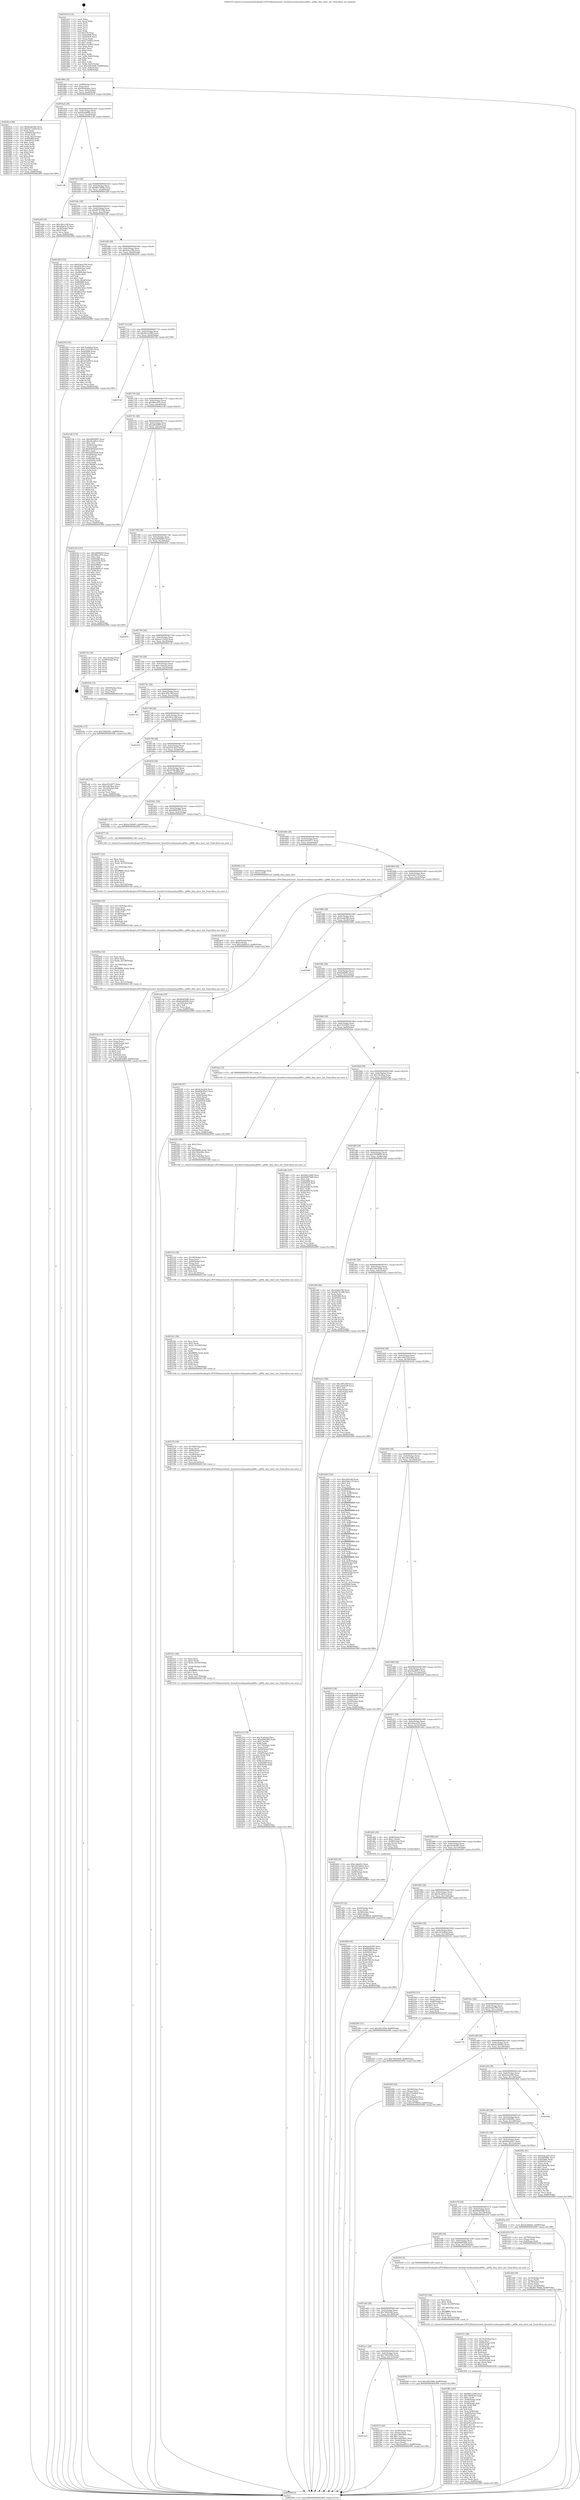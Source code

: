 digraph "0x401610" {
  label = "0x401610 (/mnt/c/Users/mathe/Desktop/tcc/POCII/binaries/extr_linuxdriversdmaamba-pl08x.c_pl08x_dma_slave_init_Final-ollvm.out::main(0))"
  labelloc = "t"
  node[shape=record]

  Entry [label="",width=0.3,height=0.3,shape=circle,fillcolor=black,style=filled]
  "0x401684" [label="{
     0x401684 [32]\l
     | [instrs]\l
     &nbsp;&nbsp;0x401684 \<+6\>: mov -0x88(%rbp),%eax\l
     &nbsp;&nbsp;0x40168a \<+2\>: mov %eax,%ecx\l
     &nbsp;&nbsp;0x40168c \<+6\>: sub $0x8044ddac,%ecx\l
     &nbsp;&nbsp;0x401692 \<+6\>: mov %eax,-0x9c(%rbp)\l
     &nbsp;&nbsp;0x401698 \<+6\>: mov %ecx,-0xa0(%rbp)\l
     &nbsp;&nbsp;0x40169e \<+6\>: je 00000000004026c4 \<main+0x10b4\>\l
  }"]
  "0x4026c4" [label="{
     0x4026c4 [96]\l
     | [instrs]\l
     &nbsp;&nbsp;0x4026c4 \<+5\>: mov $0xfeadd360,%eax\l
     &nbsp;&nbsp;0x4026c9 \<+5\>: mov $0xba133d20,%ecx\l
     &nbsp;&nbsp;0x4026ce \<+2\>: xor %edx,%edx\l
     &nbsp;&nbsp;0x4026d0 \<+4\>: mov -0x80(%rbp),%rsi\l
     &nbsp;&nbsp;0x4026d4 \<+2\>: mov (%rsi),%edi\l
     &nbsp;&nbsp;0x4026d6 \<+3\>: mov %edi,-0x2c(%rbp)\l
     &nbsp;&nbsp;0x4026d9 \<+7\>: mov 0x405068,%edi\l
     &nbsp;&nbsp;0x4026e0 \<+8\>: mov 0x405054,%r8d\l
     &nbsp;&nbsp;0x4026e8 \<+3\>: sub $0x1,%edx\l
     &nbsp;&nbsp;0x4026eb \<+3\>: mov %edi,%r9d\l
     &nbsp;&nbsp;0x4026ee \<+3\>: add %edx,%r9d\l
     &nbsp;&nbsp;0x4026f1 \<+4\>: imul %r9d,%edi\l
     &nbsp;&nbsp;0x4026f5 \<+3\>: and $0x1,%edi\l
     &nbsp;&nbsp;0x4026f8 \<+3\>: cmp $0x0,%edi\l
     &nbsp;&nbsp;0x4026fb \<+4\>: sete %r10b\l
     &nbsp;&nbsp;0x4026ff \<+4\>: cmp $0xa,%r8d\l
     &nbsp;&nbsp;0x402703 \<+4\>: setl %r11b\l
     &nbsp;&nbsp;0x402707 \<+3\>: mov %r10b,%bl\l
     &nbsp;&nbsp;0x40270a \<+3\>: and %r11b,%bl\l
     &nbsp;&nbsp;0x40270d \<+3\>: xor %r11b,%r10b\l
     &nbsp;&nbsp;0x402710 \<+3\>: or %r10b,%bl\l
     &nbsp;&nbsp;0x402713 \<+3\>: test $0x1,%bl\l
     &nbsp;&nbsp;0x402716 \<+3\>: cmovne %ecx,%eax\l
     &nbsp;&nbsp;0x402719 \<+6\>: mov %eax,-0x88(%rbp)\l
     &nbsp;&nbsp;0x40271f \<+5\>: jmp 0000000000402999 \<main+0x1389\>\l
  }"]
  "0x4016a4" [label="{
     0x4016a4 [28]\l
     | [instrs]\l
     &nbsp;&nbsp;0x4016a4 \<+5\>: jmp 00000000004016a9 \<main+0x99\>\l
     &nbsp;&nbsp;0x4016a9 \<+6\>: mov -0x9c(%rbp),%eax\l
     &nbsp;&nbsp;0x4016af \<+5\>: sub $0x83ab904b,%eax\l
     &nbsp;&nbsp;0x4016b4 \<+6\>: mov %eax,-0xa4(%rbp)\l
     &nbsp;&nbsp;0x4016ba \<+6\>: je 0000000000401cf8 \<main+0x6e8\>\l
  }"]
  Exit [label="",width=0.3,height=0.3,shape=circle,fillcolor=black,style=filled,peripheries=2]
  "0x401cf8" [label="{
     0x401cf8\l
  }", style=dashed]
  "0x4016c0" [label="{
     0x4016c0 [28]\l
     | [instrs]\l
     &nbsp;&nbsp;0x4016c0 \<+5\>: jmp 00000000004016c5 \<main+0xb5\>\l
     &nbsp;&nbsp;0x4016c5 \<+6\>: mov -0x9c(%rbp),%eax\l
     &nbsp;&nbsp;0x4016cb \<+5\>: sub $0x8617804b,%eax\l
     &nbsp;&nbsp;0x4016d0 \<+6\>: mov %eax,-0xa8(%rbp)\l
     &nbsp;&nbsp;0x4016d6 \<+6\>: je 0000000000401d44 \<main+0x734\>\l
  }"]
  "0x40256c" [label="{
     0x40256c [15]\l
     | [instrs]\l
     &nbsp;&nbsp;0x40256c \<+10\>: movl $0x52492841,-0x88(%rbp)\l
     &nbsp;&nbsp;0x402576 \<+5\>: jmp 0000000000402999 \<main+0x1389\>\l
  }"]
  "0x401d44" [label="{
     0x401d44 [30]\l
     | [instrs]\l
     &nbsp;&nbsp;0x401d44 \<+5\>: mov $0xc9b1e18f,%eax\l
     &nbsp;&nbsp;0x401d49 \<+5\>: mov $0x26da3e1b,%ecx\l
     &nbsp;&nbsp;0x401d4e \<+3\>: mov -0x34(%rbp),%edx\l
     &nbsp;&nbsp;0x401d51 \<+3\>: cmp $0x0,%edx\l
     &nbsp;&nbsp;0x401d54 \<+3\>: cmove %ecx,%eax\l
     &nbsp;&nbsp;0x401d57 \<+6\>: mov %eax,-0x88(%rbp)\l
     &nbsp;&nbsp;0x401d5d \<+5\>: jmp 0000000000402999 \<main+0x1389\>\l
  }"]
  "0x4016dc" [label="{
     0x4016dc [28]\l
     | [instrs]\l
     &nbsp;&nbsp;0x4016dc \<+5\>: jmp 00000000004016e1 \<main+0xd1\>\l
     &nbsp;&nbsp;0x4016e1 \<+6\>: mov -0x9c(%rbp),%eax\l
     &nbsp;&nbsp;0x4016e7 \<+5\>: sub $0x88747288,%eax\l
     &nbsp;&nbsp;0x4016ec \<+6\>: mov %eax,-0xac(%rbp)\l
     &nbsp;&nbsp;0x4016f2 \<+6\>: je 0000000000401df5 \<main+0x7e5\>\l
  }"]
  "0x401ae8" [label="{
     0x401ae8\l
  }", style=dashed]
  "0x401df5" [label="{
     0x401df5 [122]\l
     | [instrs]\l
     &nbsp;&nbsp;0x401df5 \<+5\>: mov $0x43b4a790,%eax\l
     &nbsp;&nbsp;0x401dfa \<+5\>: mov $0xd1fc2fe5,%ecx\l
     &nbsp;&nbsp;0x401dff \<+4\>: mov -0x58(%rbp),%rdx\l
     &nbsp;&nbsp;0x401e03 \<+2\>: mov (%rdx),%esi\l
     &nbsp;&nbsp;0x401e05 \<+4\>: mov -0x68(%rbp),%rdx\l
     &nbsp;&nbsp;0x401e09 \<+2\>: cmp (%rdx),%esi\l
     &nbsp;&nbsp;0x401e0b \<+4\>: setl %dil\l
     &nbsp;&nbsp;0x401e0f \<+4\>: and $0x1,%dil\l
     &nbsp;&nbsp;0x401e13 \<+4\>: mov %dil,-0x2d(%rbp)\l
     &nbsp;&nbsp;0x401e17 \<+7\>: mov 0x405068,%esi\l
     &nbsp;&nbsp;0x401e1e \<+8\>: mov 0x405054,%r8d\l
     &nbsp;&nbsp;0x401e26 \<+3\>: mov %esi,%r9d\l
     &nbsp;&nbsp;0x401e29 \<+7\>: add $0x8f2325ec,%r9d\l
     &nbsp;&nbsp;0x401e30 \<+4\>: sub $0x1,%r9d\l
     &nbsp;&nbsp;0x401e34 \<+7\>: sub $0x8f2325ec,%r9d\l
     &nbsp;&nbsp;0x401e3b \<+4\>: imul %r9d,%esi\l
     &nbsp;&nbsp;0x401e3f \<+3\>: and $0x1,%esi\l
     &nbsp;&nbsp;0x401e42 \<+3\>: cmp $0x0,%esi\l
     &nbsp;&nbsp;0x401e45 \<+4\>: sete %dil\l
     &nbsp;&nbsp;0x401e49 \<+4\>: cmp $0xa,%r8d\l
     &nbsp;&nbsp;0x401e4d \<+4\>: setl %r10b\l
     &nbsp;&nbsp;0x401e51 \<+3\>: mov %dil,%r11b\l
     &nbsp;&nbsp;0x401e54 \<+3\>: and %r10b,%r11b\l
     &nbsp;&nbsp;0x401e57 \<+3\>: xor %r10b,%dil\l
     &nbsp;&nbsp;0x401e5a \<+3\>: or %dil,%r11b\l
     &nbsp;&nbsp;0x401e5d \<+4\>: test $0x1,%r11b\l
     &nbsp;&nbsp;0x401e61 \<+3\>: cmovne %ecx,%eax\l
     &nbsp;&nbsp;0x401e64 \<+6\>: mov %eax,-0x88(%rbp)\l
     &nbsp;&nbsp;0x401e6a \<+5\>: jmp 0000000000402999 \<main+0x1389\>\l
  }"]
  "0x4016f8" [label="{
     0x4016f8 [28]\l
     | [instrs]\l
     &nbsp;&nbsp;0x4016f8 \<+5\>: jmp 00000000004016fd \<main+0xed\>\l
     &nbsp;&nbsp;0x4016fd \<+6\>: mov -0x9c(%rbp),%eax\l
     &nbsp;&nbsp;0x401703 \<+5\>: sub $0x9afca7db,%eax\l
     &nbsp;&nbsp;0x401708 \<+6\>: mov %eax,-0xb0(%rbp)\l
     &nbsp;&nbsp;0x40170e \<+6\>: je 0000000000402293 \<main+0xc83\>\l
  }"]
  "0x402533" [label="{
     0x402533 [42]\l
     | [instrs]\l
     &nbsp;&nbsp;0x402533 \<+4\>: mov -0x40(%rbp),%rax\l
     &nbsp;&nbsp;0x402537 \<+2\>: mov (%rax),%ecx\l
     &nbsp;&nbsp;0x402539 \<+6\>: sub $0x14020841,%ecx\l
     &nbsp;&nbsp;0x40253f \<+3\>: add $0x1,%ecx\l
     &nbsp;&nbsp;0x402542 \<+6\>: add $0x14020841,%ecx\l
     &nbsp;&nbsp;0x402548 \<+4\>: mov -0x40(%rbp),%rax\l
     &nbsp;&nbsp;0x40254c \<+2\>: mov %ecx,(%rax)\l
     &nbsp;&nbsp;0x40254e \<+10\>: movl $0x24ad65c5,-0x88(%rbp)\l
     &nbsp;&nbsp;0x402558 \<+5\>: jmp 0000000000402999 \<main+0x1389\>\l
  }"]
  "0x402293" [label="{
     0x402293 [91]\l
     | [instrs]\l
     &nbsp;&nbsp;0x402293 \<+5\>: mov $0x7fca0abd,%eax\l
     &nbsp;&nbsp;0x402298 \<+5\>: mov $0x13533503,%ecx\l
     &nbsp;&nbsp;0x40229d \<+7\>: mov 0x405068,%edx\l
     &nbsp;&nbsp;0x4022a4 \<+7\>: mov 0x405054,%esi\l
     &nbsp;&nbsp;0x4022ab \<+2\>: mov %edx,%edi\l
     &nbsp;&nbsp;0x4022ad \<+6\>: sub $0x455d0931,%edi\l
     &nbsp;&nbsp;0x4022b3 \<+3\>: sub $0x1,%edi\l
     &nbsp;&nbsp;0x4022b6 \<+6\>: add $0x455d0931,%edi\l
     &nbsp;&nbsp;0x4022bc \<+3\>: imul %edi,%edx\l
     &nbsp;&nbsp;0x4022bf \<+3\>: and $0x1,%edx\l
     &nbsp;&nbsp;0x4022c2 \<+3\>: cmp $0x0,%edx\l
     &nbsp;&nbsp;0x4022c5 \<+4\>: sete %r8b\l
     &nbsp;&nbsp;0x4022c9 \<+3\>: cmp $0xa,%esi\l
     &nbsp;&nbsp;0x4022cc \<+4\>: setl %r9b\l
     &nbsp;&nbsp;0x4022d0 \<+3\>: mov %r8b,%r10b\l
     &nbsp;&nbsp;0x4022d3 \<+3\>: and %r9b,%r10b\l
     &nbsp;&nbsp;0x4022d6 \<+3\>: xor %r9b,%r8b\l
     &nbsp;&nbsp;0x4022d9 \<+3\>: or %r8b,%r10b\l
     &nbsp;&nbsp;0x4022dc \<+4\>: test $0x1,%r10b\l
     &nbsp;&nbsp;0x4022e0 \<+3\>: cmovne %ecx,%eax\l
     &nbsp;&nbsp;0x4022e3 \<+6\>: mov %eax,-0x88(%rbp)\l
     &nbsp;&nbsp;0x4022e9 \<+5\>: jmp 0000000000402999 \<main+0x1389\>\l
  }"]
  "0x401714" [label="{
     0x401714 [28]\l
     | [instrs]\l
     &nbsp;&nbsp;0x401714 \<+5\>: jmp 0000000000401719 \<main+0x109\>\l
     &nbsp;&nbsp;0x401719 \<+6\>: mov -0x9c(%rbp),%eax\l
     &nbsp;&nbsp;0x40171f \<+5\>: sub $0x9da12d90,%eax\l
     &nbsp;&nbsp;0x401724 \<+6\>: mov %eax,-0xb4(%rbp)\l
     &nbsp;&nbsp;0x40172a \<+6\>: je 00000000004027a0 \<main+0x1190\>\l
  }"]
  "0x402524" [label="{
     0x402524 [15]\l
     | [instrs]\l
     &nbsp;&nbsp;0x402524 \<+10\>: movl $0x7482209b,-0x88(%rbp)\l
     &nbsp;&nbsp;0x40252e \<+5\>: jmp 0000000000402999 \<main+0x1389\>\l
  }"]
  "0x4027a0" [label="{
     0x4027a0\l
  }", style=dashed]
  "0x401730" [label="{
     0x401730 [28]\l
     | [instrs]\l
     &nbsp;&nbsp;0x401730 \<+5\>: jmp 0000000000401735 \<main+0x125\>\l
     &nbsp;&nbsp;0x401735 \<+6\>: mov -0x9c(%rbp),%eax\l
     &nbsp;&nbsp;0x40173b \<+5\>: sub $0x9f6ec97b,%eax\l
     &nbsp;&nbsp;0x401740 \<+6\>: mov %eax,-0xb8(%rbp)\l
     &nbsp;&nbsp;0x401746 \<+6\>: je 00000000004021d6 \<main+0xbc6\>\l
  }"]
  "0x4024c6" [label="{
     0x4024c6 [25]\l
     | [instrs]\l
     &nbsp;&nbsp;0x4024c6 \<+4\>: mov -0x40(%rbp),%rax\l
     &nbsp;&nbsp;0x4024ca \<+6\>: movl $0x0,(%rax)\l
     &nbsp;&nbsp;0x4024d0 \<+10\>: movl $0x24ad65c5,-0x88(%rbp)\l
     &nbsp;&nbsp;0x4024da \<+5\>: jmp 0000000000402999 \<main+0x1389\>\l
  }"]
  "0x4021d6" [label="{
     0x4021d6 [174]\l
     | [instrs]\l
     &nbsp;&nbsp;0x4021d6 \<+5\>: mov $0xa9009405,%eax\l
     &nbsp;&nbsp;0x4021db \<+5\>: mov $0x30cd95ce,%ecx\l
     &nbsp;&nbsp;0x4021e0 \<+2\>: mov $0x1,%dl\l
     &nbsp;&nbsp;0x4021e2 \<+4\>: mov -0x48(%rbp),%rsi\l
     &nbsp;&nbsp;0x4021e6 \<+2\>: mov (%rsi),%edi\l
     &nbsp;&nbsp;0x4021e8 \<+6\>: sub $0x926442b4,%edi\l
     &nbsp;&nbsp;0x4021ee \<+3\>: add $0x1,%edi\l
     &nbsp;&nbsp;0x4021f1 \<+6\>: add $0x926442b4,%edi\l
     &nbsp;&nbsp;0x4021f7 \<+4\>: mov -0x48(%rbp),%rsi\l
     &nbsp;&nbsp;0x4021fb \<+2\>: mov %edi,(%rsi)\l
     &nbsp;&nbsp;0x4021fd \<+7\>: mov 0x405068,%edi\l
     &nbsp;&nbsp;0x402204 \<+8\>: mov 0x405054,%r8d\l
     &nbsp;&nbsp;0x40220c \<+3\>: mov %edi,%r9d\l
     &nbsp;&nbsp;0x40220f \<+7\>: sub $0x19640f7a,%r9d\l
     &nbsp;&nbsp;0x402216 \<+4\>: sub $0x1,%r9d\l
     &nbsp;&nbsp;0x40221a \<+7\>: add $0x19640f7a,%r9d\l
     &nbsp;&nbsp;0x402221 \<+4\>: imul %r9d,%edi\l
     &nbsp;&nbsp;0x402225 \<+3\>: and $0x1,%edi\l
     &nbsp;&nbsp;0x402228 \<+3\>: cmp $0x0,%edi\l
     &nbsp;&nbsp;0x40222b \<+4\>: sete %r10b\l
     &nbsp;&nbsp;0x40222f \<+4\>: cmp $0xa,%r8d\l
     &nbsp;&nbsp;0x402233 \<+4\>: setl %r11b\l
     &nbsp;&nbsp;0x402237 \<+3\>: mov %r10b,%bl\l
     &nbsp;&nbsp;0x40223a \<+3\>: xor $0xff,%bl\l
     &nbsp;&nbsp;0x40223d \<+3\>: mov %r11b,%r14b\l
     &nbsp;&nbsp;0x402240 \<+4\>: xor $0xff,%r14b\l
     &nbsp;&nbsp;0x402244 \<+3\>: xor $0x0,%dl\l
     &nbsp;&nbsp;0x402247 \<+3\>: mov %bl,%r15b\l
     &nbsp;&nbsp;0x40224a \<+4\>: and $0x0,%r15b\l
     &nbsp;&nbsp;0x40224e \<+3\>: and %dl,%r10b\l
     &nbsp;&nbsp;0x402251 \<+3\>: mov %r14b,%r12b\l
     &nbsp;&nbsp;0x402254 \<+4\>: and $0x0,%r12b\l
     &nbsp;&nbsp;0x402258 \<+3\>: and %dl,%r11b\l
     &nbsp;&nbsp;0x40225b \<+3\>: or %r10b,%r15b\l
     &nbsp;&nbsp;0x40225e \<+3\>: or %r11b,%r12b\l
     &nbsp;&nbsp;0x402261 \<+3\>: xor %r12b,%r15b\l
     &nbsp;&nbsp;0x402264 \<+3\>: or %r14b,%bl\l
     &nbsp;&nbsp;0x402267 \<+3\>: xor $0xff,%bl\l
     &nbsp;&nbsp;0x40226a \<+3\>: or $0x0,%dl\l
     &nbsp;&nbsp;0x40226d \<+2\>: and %dl,%bl\l
     &nbsp;&nbsp;0x40226f \<+3\>: or %bl,%r15b\l
     &nbsp;&nbsp;0x402272 \<+4\>: test $0x1,%r15b\l
     &nbsp;&nbsp;0x402276 \<+3\>: cmovne %ecx,%eax\l
     &nbsp;&nbsp;0x402279 \<+6\>: mov %eax,-0x88(%rbp)\l
     &nbsp;&nbsp;0x40227f \<+5\>: jmp 0000000000402999 \<main+0x1389\>\l
  }"]
  "0x40174c" [label="{
     0x40174c [28]\l
     | [instrs]\l
     &nbsp;&nbsp;0x40174c \<+5\>: jmp 0000000000401751 \<main+0x141\>\l
     &nbsp;&nbsp;0x401751 \<+6\>: mov -0x9c(%rbp),%eax\l
     &nbsp;&nbsp;0x401757 \<+5\>: sub $0xa465b8f9,%eax\l
     &nbsp;&nbsp;0x40175c \<+6\>: mov %eax,-0xbc(%rbp)\l
     &nbsp;&nbsp;0x401762 \<+6\>: je 0000000000402143 \<main+0xb33\>\l
  }"]
  "0x4023cf" [label="{
     0x4023cf [178]\l
     | [instrs]\l
     &nbsp;&nbsp;0x4023cf \<+5\>: mov $0x7fca0abd,%ecx\l
     &nbsp;&nbsp;0x4023d4 \<+5\>: mov $0xd206cd80,%edx\l
     &nbsp;&nbsp;0x4023d9 \<+3\>: mov $0x1,%r10b\l
     &nbsp;&nbsp;0x4023dc \<+3\>: xor %r8d,%r8d\l
     &nbsp;&nbsp;0x4023df \<+7\>: mov -0x170(%rbp),%r9d\l
     &nbsp;&nbsp;0x4023e6 \<+4\>: imul %eax,%r9d\l
     &nbsp;&nbsp;0x4023ea \<+4\>: mov -0x60(%rbp),%rsi\l
     &nbsp;&nbsp;0x4023ee \<+3\>: mov (%rsi),%rsi\l
     &nbsp;&nbsp;0x4023f1 \<+4\>: mov -0x58(%rbp),%rdi\l
     &nbsp;&nbsp;0x4023f5 \<+3\>: movslq (%rdi),%rdi\l
     &nbsp;&nbsp;0x4023f8 \<+4\>: shl $0x5,%rdi\l
     &nbsp;&nbsp;0x4023fc \<+3\>: add %rdi,%rsi\l
     &nbsp;&nbsp;0x4023ff \<+4\>: mov %r9d,0x18(%rsi)\l
     &nbsp;&nbsp;0x402403 \<+7\>: mov 0x405068,%eax\l
     &nbsp;&nbsp;0x40240a \<+8\>: mov 0x405054,%r9d\l
     &nbsp;&nbsp;0x402412 \<+4\>: sub $0x1,%r8d\l
     &nbsp;&nbsp;0x402416 \<+3\>: mov %eax,%r11d\l
     &nbsp;&nbsp;0x402419 \<+3\>: add %r8d,%r11d\l
     &nbsp;&nbsp;0x40241c \<+4\>: imul %r11d,%eax\l
     &nbsp;&nbsp;0x402420 \<+3\>: and $0x1,%eax\l
     &nbsp;&nbsp;0x402423 \<+3\>: cmp $0x0,%eax\l
     &nbsp;&nbsp;0x402426 \<+3\>: sete %bl\l
     &nbsp;&nbsp;0x402429 \<+4\>: cmp $0xa,%r9d\l
     &nbsp;&nbsp;0x40242d \<+4\>: setl %r14b\l
     &nbsp;&nbsp;0x402431 \<+3\>: mov %bl,%r15b\l
     &nbsp;&nbsp;0x402434 \<+4\>: xor $0xff,%r15b\l
     &nbsp;&nbsp;0x402438 \<+3\>: mov %r14b,%r12b\l
     &nbsp;&nbsp;0x40243b \<+4\>: xor $0xff,%r12b\l
     &nbsp;&nbsp;0x40243f \<+4\>: xor $0x0,%r10b\l
     &nbsp;&nbsp;0x402443 \<+3\>: mov %r15b,%r13b\l
     &nbsp;&nbsp;0x402446 \<+4\>: and $0x0,%r13b\l
     &nbsp;&nbsp;0x40244a \<+3\>: and %r10b,%bl\l
     &nbsp;&nbsp;0x40244d \<+3\>: mov %r12b,%al\l
     &nbsp;&nbsp;0x402450 \<+2\>: and $0x0,%al\l
     &nbsp;&nbsp;0x402452 \<+3\>: and %r10b,%r14b\l
     &nbsp;&nbsp;0x402455 \<+3\>: or %bl,%r13b\l
     &nbsp;&nbsp;0x402458 \<+3\>: or %r14b,%al\l
     &nbsp;&nbsp;0x40245b \<+3\>: xor %al,%r13b\l
     &nbsp;&nbsp;0x40245e \<+3\>: or %r12b,%r15b\l
     &nbsp;&nbsp;0x402461 \<+4\>: xor $0xff,%r15b\l
     &nbsp;&nbsp;0x402465 \<+4\>: or $0x0,%r10b\l
     &nbsp;&nbsp;0x402469 \<+3\>: and %r10b,%r15b\l
     &nbsp;&nbsp;0x40246c \<+3\>: or %r15b,%r13b\l
     &nbsp;&nbsp;0x40246f \<+4\>: test $0x1,%r13b\l
     &nbsp;&nbsp;0x402473 \<+3\>: cmovne %edx,%ecx\l
     &nbsp;&nbsp;0x402476 \<+6\>: mov %ecx,-0x88(%rbp)\l
     &nbsp;&nbsp;0x40247c \<+5\>: jmp 0000000000402999 \<main+0x1389\>\l
  }"]
  "0x402143" [label="{
     0x402143 [147]\l
     | [instrs]\l
     &nbsp;&nbsp;0x402143 \<+5\>: mov $0xa9009405,%eax\l
     &nbsp;&nbsp;0x402148 \<+5\>: mov $0x9f6ec97b,%ecx\l
     &nbsp;&nbsp;0x40214d \<+2\>: mov $0x1,%dl\l
     &nbsp;&nbsp;0x40214f \<+7\>: mov 0x405068,%esi\l
     &nbsp;&nbsp;0x402156 \<+7\>: mov 0x405054,%edi\l
     &nbsp;&nbsp;0x40215d \<+3\>: mov %esi,%r8d\l
     &nbsp;&nbsp;0x402160 \<+7\>: add $0x44869a27,%r8d\l
     &nbsp;&nbsp;0x402167 \<+4\>: sub $0x1,%r8d\l
     &nbsp;&nbsp;0x40216b \<+7\>: sub $0x44869a27,%r8d\l
     &nbsp;&nbsp;0x402172 \<+4\>: imul %r8d,%esi\l
     &nbsp;&nbsp;0x402176 \<+3\>: and $0x1,%esi\l
     &nbsp;&nbsp;0x402179 \<+3\>: cmp $0x0,%esi\l
     &nbsp;&nbsp;0x40217c \<+4\>: sete %r9b\l
     &nbsp;&nbsp;0x402180 \<+3\>: cmp $0xa,%edi\l
     &nbsp;&nbsp;0x402183 \<+4\>: setl %r10b\l
     &nbsp;&nbsp;0x402187 \<+3\>: mov %r9b,%r11b\l
     &nbsp;&nbsp;0x40218a \<+4\>: xor $0xff,%r11b\l
     &nbsp;&nbsp;0x40218e \<+3\>: mov %r10b,%bl\l
     &nbsp;&nbsp;0x402191 \<+3\>: xor $0xff,%bl\l
     &nbsp;&nbsp;0x402194 \<+3\>: xor $0x0,%dl\l
     &nbsp;&nbsp;0x402197 \<+3\>: mov %r11b,%r14b\l
     &nbsp;&nbsp;0x40219a \<+4\>: and $0x0,%r14b\l
     &nbsp;&nbsp;0x40219e \<+3\>: and %dl,%r9b\l
     &nbsp;&nbsp;0x4021a1 \<+3\>: mov %bl,%r15b\l
     &nbsp;&nbsp;0x4021a4 \<+4\>: and $0x0,%r15b\l
     &nbsp;&nbsp;0x4021a8 \<+3\>: and %dl,%r10b\l
     &nbsp;&nbsp;0x4021ab \<+3\>: or %r9b,%r14b\l
     &nbsp;&nbsp;0x4021ae \<+3\>: or %r10b,%r15b\l
     &nbsp;&nbsp;0x4021b1 \<+3\>: xor %r15b,%r14b\l
     &nbsp;&nbsp;0x4021b4 \<+3\>: or %bl,%r11b\l
     &nbsp;&nbsp;0x4021b7 \<+4\>: xor $0xff,%r11b\l
     &nbsp;&nbsp;0x4021bb \<+3\>: or $0x0,%dl\l
     &nbsp;&nbsp;0x4021be \<+3\>: and %dl,%r11b\l
     &nbsp;&nbsp;0x4021c1 \<+3\>: or %r11b,%r14b\l
     &nbsp;&nbsp;0x4021c4 \<+4\>: test $0x1,%r14b\l
     &nbsp;&nbsp;0x4021c8 \<+3\>: cmovne %ecx,%eax\l
     &nbsp;&nbsp;0x4021cb \<+6\>: mov %eax,-0x88(%rbp)\l
     &nbsp;&nbsp;0x4021d1 \<+5\>: jmp 0000000000402999 \<main+0x1389\>\l
  }"]
  "0x401768" [label="{
     0x401768 [28]\l
     | [instrs]\l
     &nbsp;&nbsp;0x401768 \<+5\>: jmp 000000000040176d \<main+0x15d\>\l
     &nbsp;&nbsp;0x40176d \<+6\>: mov -0x9c(%rbp),%eax\l
     &nbsp;&nbsp;0x401773 \<+5\>: sub $0xa9009405,%eax\l
     &nbsp;&nbsp;0x401778 \<+6\>: mov %eax,-0xc0(%rbp)\l
     &nbsp;&nbsp;0x40177e \<+6\>: je 000000000040283c \<main+0x122c\>\l
  }"]
  "0x4023a1" [label="{
     0x4023a1 [46]\l
     | [instrs]\l
     &nbsp;&nbsp;0x4023a1 \<+2\>: xor %ecx,%ecx\l
     &nbsp;&nbsp;0x4023a3 \<+5\>: mov $0x2,%edx\l
     &nbsp;&nbsp;0x4023a8 \<+6\>: mov %edx,-0x16c(%rbp)\l
     &nbsp;&nbsp;0x4023ae \<+1\>: cltd\l
     &nbsp;&nbsp;0x4023af \<+7\>: mov -0x16c(%rbp),%r8d\l
     &nbsp;&nbsp;0x4023b6 \<+3\>: idiv %r8d\l
     &nbsp;&nbsp;0x4023b9 \<+6\>: imul $0xfffffffe,%edx,%edx\l
     &nbsp;&nbsp;0x4023bf \<+3\>: sub $0x1,%ecx\l
     &nbsp;&nbsp;0x4023c2 \<+2\>: sub %ecx,%edx\l
     &nbsp;&nbsp;0x4023c4 \<+6\>: mov %edx,-0x170(%rbp)\l
     &nbsp;&nbsp;0x4023ca \<+5\>: call 0000000000401160 \<next_i\>\l
     | [calls]\l
     &nbsp;&nbsp;0x401160 \{1\} (/mnt/c/Users/mathe/Desktop/tcc/POCII/binaries/extr_linuxdriversdmaamba-pl08x.c_pl08x_dma_slave_init_Final-ollvm.out::next_i)\l
  }"]
  "0x40283c" [label="{
     0x40283c\l
  }", style=dashed]
  "0x401784" [label="{
     0x401784 [28]\l
     | [instrs]\l
     &nbsp;&nbsp;0x401784 \<+5\>: jmp 0000000000401789 \<main+0x179\>\l
     &nbsp;&nbsp;0x401789 \<+6\>: mov -0x9c(%rbp),%eax\l
     &nbsp;&nbsp;0x40178f \<+5\>: sub $0xba133d20,%eax\l
     &nbsp;&nbsp;0x401794 \<+6\>: mov %eax,-0xc4(%rbp)\l
     &nbsp;&nbsp;0x40179a \<+6\>: je 0000000000402724 \<main+0x1114\>\l
  }"]
  "0x40237b" [label="{
     0x40237b [38]\l
     | [instrs]\l
     &nbsp;&nbsp;0x40237b \<+6\>: mov -0x168(%rbp),%ecx\l
     &nbsp;&nbsp;0x402381 \<+3\>: imul %eax,%ecx\l
     &nbsp;&nbsp;0x402384 \<+4\>: mov -0x60(%rbp),%rsi\l
     &nbsp;&nbsp;0x402388 \<+3\>: mov (%rsi),%rsi\l
     &nbsp;&nbsp;0x40238b \<+4\>: mov -0x58(%rbp),%rdi\l
     &nbsp;&nbsp;0x40238f \<+3\>: movslq (%rdi),%rdi\l
     &nbsp;&nbsp;0x402392 \<+4\>: shl $0x5,%rdi\l
     &nbsp;&nbsp;0x402396 \<+3\>: add %rdi,%rsi\l
     &nbsp;&nbsp;0x402399 \<+3\>: mov %ecx,0x14(%rsi)\l
     &nbsp;&nbsp;0x40239c \<+5\>: call 0000000000401160 \<next_i\>\l
     | [calls]\l
     &nbsp;&nbsp;0x401160 \{1\} (/mnt/c/Users/mathe/Desktop/tcc/POCII/binaries/extr_linuxdriversdmaamba-pl08x.c_pl08x_dma_slave_init_Final-ollvm.out::next_i)\l
  }"]
  "0x402724" [label="{
     0x402724 [18]\l
     | [instrs]\l
     &nbsp;&nbsp;0x402724 \<+3\>: mov -0x2c(%rbp),%eax\l
     &nbsp;&nbsp;0x402727 \<+4\>: lea -0x28(%rbp),%rsp\l
     &nbsp;&nbsp;0x40272b \<+1\>: pop %rbx\l
     &nbsp;&nbsp;0x40272c \<+2\>: pop %r12\l
     &nbsp;&nbsp;0x40272e \<+2\>: pop %r13\l
     &nbsp;&nbsp;0x402730 \<+2\>: pop %r14\l
     &nbsp;&nbsp;0x402732 \<+2\>: pop %r15\l
     &nbsp;&nbsp;0x402734 \<+1\>: pop %rbp\l
     &nbsp;&nbsp;0x402735 \<+1\>: ret\l
  }"]
  "0x4017a0" [label="{
     0x4017a0 [28]\l
     | [instrs]\l
     &nbsp;&nbsp;0x4017a0 \<+5\>: jmp 00000000004017a5 \<main+0x195\>\l
     &nbsp;&nbsp;0x4017a5 \<+6\>: mov -0x9c(%rbp),%eax\l
     &nbsp;&nbsp;0x4017ab \<+5\>: sub $0xc3afad3e,%eax\l
     &nbsp;&nbsp;0x4017b0 \<+6\>: mov %eax,-0xc8(%rbp)\l
     &nbsp;&nbsp;0x4017b6 \<+6\>: je 000000000040255d \<main+0xf4d\>\l
  }"]
  "0x402341" [label="{
     0x402341 [58]\l
     | [instrs]\l
     &nbsp;&nbsp;0x402341 \<+2\>: xor %ecx,%ecx\l
     &nbsp;&nbsp;0x402343 \<+5\>: mov $0x2,%edx\l
     &nbsp;&nbsp;0x402348 \<+6\>: mov %edx,-0x164(%rbp)\l
     &nbsp;&nbsp;0x40234e \<+1\>: cltd\l
     &nbsp;&nbsp;0x40234f \<+7\>: mov -0x164(%rbp),%r8d\l
     &nbsp;&nbsp;0x402356 \<+3\>: idiv %r8d\l
     &nbsp;&nbsp;0x402359 \<+6\>: imul $0xfffffffe,%edx,%edx\l
     &nbsp;&nbsp;0x40235f \<+3\>: mov %ecx,%r9d\l
     &nbsp;&nbsp;0x402362 \<+3\>: sub %edx,%r9d\l
     &nbsp;&nbsp;0x402365 \<+2\>: mov %ecx,%edx\l
     &nbsp;&nbsp;0x402367 \<+3\>: sub $0x1,%edx\l
     &nbsp;&nbsp;0x40236a \<+3\>: add %edx,%r9d\l
     &nbsp;&nbsp;0x40236d \<+3\>: sub %r9d,%ecx\l
     &nbsp;&nbsp;0x402370 \<+6\>: mov %ecx,-0x168(%rbp)\l
     &nbsp;&nbsp;0x402376 \<+5\>: call 0000000000401160 \<next_i\>\l
     | [calls]\l
     &nbsp;&nbsp;0x401160 \{1\} (/mnt/c/Users/mathe/Desktop/tcc/POCII/binaries/extr_linuxdriversdmaamba-pl08x.c_pl08x_dma_slave_init_Final-ollvm.out::next_i)\l
  }"]
  "0x40255d" [label="{
     0x40255d [15]\l
     | [instrs]\l
     &nbsp;&nbsp;0x40255d \<+4\>: mov -0x60(%rbp),%rax\l
     &nbsp;&nbsp;0x402561 \<+3\>: mov (%rax),%rax\l
     &nbsp;&nbsp;0x402564 \<+3\>: mov %rax,%rdi\l
     &nbsp;&nbsp;0x402567 \<+5\>: call 0000000000401030 \<free@plt\>\l
     | [calls]\l
     &nbsp;&nbsp;0x401030 \{1\} (unknown)\l
  }"]
  "0x4017bc" [label="{
     0x4017bc [28]\l
     | [instrs]\l
     &nbsp;&nbsp;0x4017bc \<+5\>: jmp 00000000004017c1 \<main+0x1b1\>\l
     &nbsp;&nbsp;0x4017c1 \<+6\>: mov -0x9c(%rbp),%eax\l
     &nbsp;&nbsp;0x4017c7 \<+5\>: sub $0xc4f5e36f,%eax\l
     &nbsp;&nbsp;0x4017cc \<+6\>: mov %eax,-0xcc(%rbp)\l
     &nbsp;&nbsp;0x4017d2 \<+6\>: je 0000000000402736 \<main+0x1126\>\l
  }"]
  "0x40231b" [label="{
     0x40231b [38]\l
     | [instrs]\l
     &nbsp;&nbsp;0x40231b \<+6\>: mov -0x160(%rbp),%ecx\l
     &nbsp;&nbsp;0x402321 \<+3\>: imul %eax,%ecx\l
     &nbsp;&nbsp;0x402324 \<+4\>: mov -0x60(%rbp),%rsi\l
     &nbsp;&nbsp;0x402328 \<+3\>: mov (%rsi),%rsi\l
     &nbsp;&nbsp;0x40232b \<+4\>: mov -0x58(%rbp),%rdi\l
     &nbsp;&nbsp;0x40232f \<+3\>: movslq (%rdi),%rdi\l
     &nbsp;&nbsp;0x402332 \<+4\>: shl $0x5,%rdi\l
     &nbsp;&nbsp;0x402336 \<+3\>: add %rdi,%rsi\l
     &nbsp;&nbsp;0x402339 \<+3\>: mov %ecx,0x10(%rsi)\l
     &nbsp;&nbsp;0x40233c \<+5\>: call 0000000000401160 \<next_i\>\l
     | [calls]\l
     &nbsp;&nbsp;0x401160 \{1\} (/mnt/c/Users/mathe/Desktop/tcc/POCII/binaries/extr_linuxdriversdmaamba-pl08x.c_pl08x_dma_slave_init_Final-ollvm.out::next_i)\l
  }"]
  "0x402736" [label="{
     0x402736\l
  }", style=dashed]
  "0x4017d8" [label="{
     0x4017d8 [28]\l
     | [instrs]\l
     &nbsp;&nbsp;0x4017d8 \<+5\>: jmp 00000000004017dd \<main+0x1cd\>\l
     &nbsp;&nbsp;0x4017dd \<+6\>: mov -0x9c(%rbp),%eax\l
     &nbsp;&nbsp;0x4017e3 \<+5\>: sub $0xc9b1e18f,%eax\l
     &nbsp;&nbsp;0x4017e8 \<+6\>: mov %eax,-0xd0(%rbp)\l
     &nbsp;&nbsp;0x4017ee \<+6\>: je 000000000040257b \<main+0xf6b\>\l
  }"]
  "0x4022f3" [label="{
     0x4022f3 [40]\l
     | [instrs]\l
     &nbsp;&nbsp;0x4022f3 \<+5\>: mov $0x2,%ecx\l
     &nbsp;&nbsp;0x4022f8 \<+1\>: cltd\l
     &nbsp;&nbsp;0x4022f9 \<+2\>: idiv %ecx\l
     &nbsp;&nbsp;0x4022fb \<+6\>: imul $0xfffffffe,%edx,%ecx\l
     &nbsp;&nbsp;0x402301 \<+6\>: sub $0xc5bde0be,%ecx\l
     &nbsp;&nbsp;0x402307 \<+3\>: add $0x1,%ecx\l
     &nbsp;&nbsp;0x40230a \<+6\>: add $0xc5bde0be,%ecx\l
     &nbsp;&nbsp;0x402310 \<+6\>: mov %ecx,-0x160(%rbp)\l
     &nbsp;&nbsp;0x402316 \<+5\>: call 0000000000401160 \<next_i\>\l
     | [calls]\l
     &nbsp;&nbsp;0x401160 \{1\} (/mnt/c/Users/mathe/Desktop/tcc/POCII/binaries/extr_linuxdriversdmaamba-pl08x.c_pl08x_dma_slave_init_Final-ollvm.out::next_i)\l
  }"]
  "0x40257b" [label="{
     0x40257b\l
  }", style=dashed]
  "0x4017f4" [label="{
     0x4017f4 [28]\l
     | [instrs]\l
     &nbsp;&nbsp;0x4017f4 \<+5\>: jmp 00000000004017f9 \<main+0x1e9\>\l
     &nbsp;&nbsp;0x4017f9 \<+6\>: mov -0x9c(%rbp),%eax\l
     &nbsp;&nbsp;0x4017ff \<+5\>: sub $0xd1fc2fe5,%eax\l
     &nbsp;&nbsp;0x401804 \<+6\>: mov %eax,-0xd4(%rbp)\l
     &nbsp;&nbsp;0x40180a \<+6\>: je 0000000000401e6f \<main+0x85f\>\l
  }"]
  "0x40210e" [label="{
     0x40210e [53]\l
     | [instrs]\l
     &nbsp;&nbsp;0x40210e \<+6\>: mov -0x15c(%rbp),%ecx\l
     &nbsp;&nbsp;0x402114 \<+3\>: imul %eax,%ecx\l
     &nbsp;&nbsp;0x402117 \<+4\>: mov -0x60(%rbp),%r8\l
     &nbsp;&nbsp;0x40211b \<+3\>: mov (%r8),%r8\l
     &nbsp;&nbsp;0x40211e \<+4\>: mov -0x58(%rbp),%r9\l
     &nbsp;&nbsp;0x402122 \<+3\>: movslq (%r9),%r9\l
     &nbsp;&nbsp;0x402125 \<+4\>: shl $0x5,%r9\l
     &nbsp;&nbsp;0x402129 \<+3\>: add %r9,%r8\l
     &nbsp;&nbsp;0x40212c \<+4\>: mov 0x8(%r8),%r8\l
     &nbsp;&nbsp;0x402130 \<+4\>: mov %ecx,0x4(%r8)\l
     &nbsp;&nbsp;0x402134 \<+10\>: movl $0xa465b8f9,-0x88(%rbp)\l
     &nbsp;&nbsp;0x40213e \<+5\>: jmp 0000000000402999 \<main+0x1389\>\l
  }"]
  "0x401e6f" [label="{
     0x401e6f [30]\l
     | [instrs]\l
     &nbsp;&nbsp;0x401e6f \<+5\>: mov $0xe5010477,%eax\l
     &nbsp;&nbsp;0x401e74 \<+5\>: mov $0x14fcf8aa,%ecx\l
     &nbsp;&nbsp;0x401e79 \<+3\>: mov -0x2d(%rbp),%dl\l
     &nbsp;&nbsp;0x401e7c \<+3\>: test $0x1,%dl\l
     &nbsp;&nbsp;0x401e7f \<+3\>: cmovne %ecx,%eax\l
     &nbsp;&nbsp;0x401e82 \<+6\>: mov %eax,-0x88(%rbp)\l
     &nbsp;&nbsp;0x401e88 \<+5\>: jmp 0000000000402999 \<main+0x1389\>\l
  }"]
  "0x401810" [label="{
     0x401810 [28]\l
     | [instrs]\l
     &nbsp;&nbsp;0x401810 \<+5\>: jmp 0000000000401815 \<main+0x205\>\l
     &nbsp;&nbsp;0x401815 \<+6\>: mov -0x9c(%rbp),%eax\l
     &nbsp;&nbsp;0x40181b \<+5\>: sub $0xd206cd80,%eax\l
     &nbsp;&nbsp;0x401820 \<+6\>: mov %eax,-0xd8(%rbp)\l
     &nbsp;&nbsp;0x401826 \<+6\>: je 0000000000402481 \<main+0xe71\>\l
  }"]
  "0x4020da" [label="{
     0x4020da [52]\l
     | [instrs]\l
     &nbsp;&nbsp;0x4020da \<+2\>: xor %ecx,%ecx\l
     &nbsp;&nbsp;0x4020dc \<+5\>: mov $0x2,%edx\l
     &nbsp;&nbsp;0x4020e1 \<+6\>: mov %edx,-0x158(%rbp)\l
     &nbsp;&nbsp;0x4020e7 \<+1\>: cltd\l
     &nbsp;&nbsp;0x4020e8 \<+6\>: mov -0x158(%rbp),%esi\l
     &nbsp;&nbsp;0x4020ee \<+2\>: idiv %esi\l
     &nbsp;&nbsp;0x4020f0 \<+6\>: imul $0xfffffffe,%edx,%edx\l
     &nbsp;&nbsp;0x4020f6 \<+2\>: mov %ecx,%edi\l
     &nbsp;&nbsp;0x4020f8 \<+2\>: sub %edx,%edi\l
     &nbsp;&nbsp;0x4020fa \<+2\>: mov %ecx,%edx\l
     &nbsp;&nbsp;0x4020fc \<+3\>: sub $0x1,%edx\l
     &nbsp;&nbsp;0x4020ff \<+2\>: add %edx,%edi\l
     &nbsp;&nbsp;0x402101 \<+2\>: sub %edi,%ecx\l
     &nbsp;&nbsp;0x402103 \<+6\>: mov %ecx,-0x15c(%rbp)\l
     &nbsp;&nbsp;0x402109 \<+5\>: call 0000000000401160 \<next_i\>\l
     | [calls]\l
     &nbsp;&nbsp;0x401160 \{1\} (/mnt/c/Users/mathe/Desktop/tcc/POCII/binaries/extr_linuxdriversdmaamba-pl08x.c_pl08x_dma_slave_init_Final-ollvm.out::next_i)\l
  }"]
  "0x402481" [label="{
     0x402481 [15]\l
     | [instrs]\l
     &nbsp;&nbsp;0x402481 \<+10\>: movl $0x4a349443,-0x88(%rbp)\l
     &nbsp;&nbsp;0x40248b \<+5\>: jmp 0000000000402999 \<main+0x1389\>\l
  }"]
  "0x40182c" [label="{
     0x40182c [28]\l
     | [instrs]\l
     &nbsp;&nbsp;0x40182c \<+5\>: jmp 0000000000401831 \<main+0x221\>\l
     &nbsp;&nbsp;0x401831 \<+6\>: mov -0x9c(%rbp),%eax\l
     &nbsp;&nbsp;0x401837 \<+5\>: sub $0xddfb0005,%eax\l
     &nbsp;&nbsp;0x40183c \<+6\>: mov %eax,-0xdc(%rbp)\l
     &nbsp;&nbsp;0x401842 \<+6\>: je 0000000000402077 \<main+0xa67\>\l
  }"]
  "0x4020b0" [label="{
     0x4020b0 [42]\l
     | [instrs]\l
     &nbsp;&nbsp;0x4020b0 \<+6\>: mov -0x154(%rbp),%ecx\l
     &nbsp;&nbsp;0x4020b6 \<+3\>: imul %eax,%ecx\l
     &nbsp;&nbsp;0x4020b9 \<+4\>: mov -0x60(%rbp),%r8\l
     &nbsp;&nbsp;0x4020bd \<+3\>: mov (%r8),%r8\l
     &nbsp;&nbsp;0x4020c0 \<+4\>: mov -0x58(%rbp),%r9\l
     &nbsp;&nbsp;0x4020c4 \<+3\>: movslq (%r9),%r9\l
     &nbsp;&nbsp;0x4020c7 \<+4\>: shl $0x5,%r9\l
     &nbsp;&nbsp;0x4020cb \<+3\>: add %r9,%r8\l
     &nbsp;&nbsp;0x4020ce \<+4\>: mov 0x8(%r8),%r8\l
     &nbsp;&nbsp;0x4020d2 \<+3\>: mov %ecx,(%r8)\l
     &nbsp;&nbsp;0x4020d5 \<+5\>: call 0000000000401160 \<next_i\>\l
     | [calls]\l
     &nbsp;&nbsp;0x401160 \{1\} (/mnt/c/Users/mathe/Desktop/tcc/POCII/binaries/extr_linuxdriversdmaamba-pl08x.c_pl08x_dma_slave_init_Final-ollvm.out::next_i)\l
  }"]
  "0x402077" [label="{
     0x402077 [5]\l
     | [instrs]\l
     &nbsp;&nbsp;0x402077 \<+5\>: call 0000000000401160 \<next_i\>\l
     | [calls]\l
     &nbsp;&nbsp;0x401160 \{1\} (/mnt/c/Users/mathe/Desktop/tcc/POCII/binaries/extr_linuxdriversdmaamba-pl08x.c_pl08x_dma_slave_init_Final-ollvm.out::next_i)\l
  }"]
  "0x401848" [label="{
     0x401848 [28]\l
     | [instrs]\l
     &nbsp;&nbsp;0x401848 \<+5\>: jmp 000000000040184d \<main+0x23d\>\l
     &nbsp;&nbsp;0x40184d \<+6\>: mov -0x9c(%rbp),%eax\l
     &nbsp;&nbsp;0x401853 \<+5\>: sub $0xe5010477,%eax\l
     &nbsp;&nbsp;0x401858 \<+6\>: mov %eax,-0xe0(%rbp)\l
     &nbsp;&nbsp;0x40185e \<+6\>: je 00000000004024ba \<main+0xeaa\>\l
  }"]
  "0x40207c" [label="{
     0x40207c [52]\l
     | [instrs]\l
     &nbsp;&nbsp;0x40207c \<+2\>: xor %ecx,%ecx\l
     &nbsp;&nbsp;0x40207e \<+5\>: mov $0x2,%edx\l
     &nbsp;&nbsp;0x402083 \<+6\>: mov %edx,-0x150(%rbp)\l
     &nbsp;&nbsp;0x402089 \<+1\>: cltd\l
     &nbsp;&nbsp;0x40208a \<+6\>: mov -0x150(%rbp),%esi\l
     &nbsp;&nbsp;0x402090 \<+2\>: idiv %esi\l
     &nbsp;&nbsp;0x402092 \<+6\>: imul $0xfffffffe,%edx,%edx\l
     &nbsp;&nbsp;0x402098 \<+2\>: mov %ecx,%edi\l
     &nbsp;&nbsp;0x40209a \<+2\>: sub %edx,%edi\l
     &nbsp;&nbsp;0x40209c \<+2\>: mov %ecx,%edx\l
     &nbsp;&nbsp;0x40209e \<+3\>: sub $0x1,%edx\l
     &nbsp;&nbsp;0x4020a1 \<+2\>: add %edx,%edi\l
     &nbsp;&nbsp;0x4020a3 \<+2\>: sub %edi,%ecx\l
     &nbsp;&nbsp;0x4020a5 \<+6\>: mov %ecx,-0x154(%rbp)\l
     &nbsp;&nbsp;0x4020ab \<+5\>: call 0000000000401160 \<next_i\>\l
     | [calls]\l
     &nbsp;&nbsp;0x401160 \{1\} (/mnt/c/Users/mathe/Desktop/tcc/POCII/binaries/extr_linuxdriversdmaamba-pl08x.c_pl08x_dma_slave_init_Final-ollvm.out::next_i)\l
  }"]
  "0x4024ba" [label="{
     0x4024ba [12]\l
     | [instrs]\l
     &nbsp;&nbsp;0x4024ba \<+4\>: mov -0x60(%rbp),%rax\l
     &nbsp;&nbsp;0x4024be \<+3\>: mov (%rax),%rdi\l
     &nbsp;&nbsp;0x4024c1 \<+5\>: call 00000000004015c0 \<pl08x_dma_slave_init\>\l
     | [calls]\l
     &nbsp;&nbsp;0x4015c0 \{1\} (/mnt/c/Users/mathe/Desktop/tcc/POCII/binaries/extr_linuxdriversdmaamba-pl08x.c_pl08x_dma_slave_init_Final-ollvm.out::pl08x_dma_slave_init)\l
  }"]
  "0x401864" [label="{
     0x401864 [28]\l
     | [instrs]\l
     &nbsp;&nbsp;0x401864 \<+5\>: jmp 0000000000401869 \<main+0x259\>\l
     &nbsp;&nbsp;0x401869 \<+6\>: mov -0x9c(%rbp),%eax\l
     &nbsp;&nbsp;0x40186f \<+5\>: sub $0xf16bc119,%eax\l
     &nbsp;&nbsp;0x401874 \<+6\>: mov %eax,-0xe4(%rbp)\l
     &nbsp;&nbsp;0x40187a \<+6\>: je 0000000000401cda \<main+0x6ca\>\l
  }"]
  "0x401acc" [label="{
     0x401acc [28]\l
     | [instrs]\l
     &nbsp;&nbsp;0x401acc \<+5\>: jmp 0000000000401ad1 \<main+0x4c1\>\l
     &nbsp;&nbsp;0x401ad1 \<+6\>: mov -0x9c(%rbp),%eax\l
     &nbsp;&nbsp;0x401ad7 \<+5\>: sub $0x7482209b,%eax\l
     &nbsp;&nbsp;0x401adc \<+6\>: mov %eax,-0x13c(%rbp)\l
     &nbsp;&nbsp;0x401ae2 \<+6\>: je 0000000000402533 \<main+0xf23\>\l
  }"]
  "0x401cda" [label="{
     0x401cda [30]\l
     | [instrs]\l
     &nbsp;&nbsp;0x401cda \<+5\>: mov $0x66b95fd8,%eax\l
     &nbsp;&nbsp;0x401cdf \<+5\>: mov $0x83ab904b,%ecx\l
     &nbsp;&nbsp;0x401ce4 \<+3\>: mov -0x35(%rbp),%dl\l
     &nbsp;&nbsp;0x401ce7 \<+3\>: test $0x1,%dl\l
     &nbsp;&nbsp;0x401cea \<+3\>: cmovne %ecx,%eax\l
     &nbsp;&nbsp;0x401ced \<+6\>: mov %eax,-0x88(%rbp)\l
     &nbsp;&nbsp;0x401cf3 \<+5\>: jmp 0000000000402999 \<main+0x1389\>\l
  }"]
  "0x401880" [label="{
     0x401880 [28]\l
     | [instrs]\l
     &nbsp;&nbsp;0x401880 \<+5\>: jmp 0000000000401885 \<main+0x275\>\l
     &nbsp;&nbsp;0x401885 \<+6\>: mov -0x9c(%rbp),%eax\l
     &nbsp;&nbsp;0x40188b \<+5\>: sub $0xfeadd360,%eax\l
     &nbsp;&nbsp;0x401890 \<+6\>: mov %eax,-0xe8(%rbp)\l
     &nbsp;&nbsp;0x401896 \<+6\>: je 0000000000402984 \<main+0x1374\>\l
  }"]
  "0x402044" [label="{
     0x402044 [15]\l
     | [instrs]\l
     &nbsp;&nbsp;0x402044 \<+10\>: movl $0x2401f49a,-0x88(%rbp)\l
     &nbsp;&nbsp;0x40204e \<+5\>: jmp 0000000000402999 \<main+0x1389\>\l
  }"]
  "0x402984" [label="{
     0x402984\l
  }", style=dashed]
  "0x40189c" [label="{
     0x40189c [28]\l
     | [instrs]\l
     &nbsp;&nbsp;0x40189c \<+5\>: jmp 00000000004018a1 \<main+0x291\>\l
     &nbsp;&nbsp;0x4018a1 \<+6\>: mov -0x9c(%rbp),%eax\l
     &nbsp;&nbsp;0x4018a7 \<+5\>: sub $0xb40688c,%eax\l
     &nbsp;&nbsp;0x4018ac \<+6\>: mov %eax,-0xec(%rbp)\l
     &nbsp;&nbsp;0x4018b2 \<+6\>: je 00000000004025f9 \<main+0xfe9\>\l
  }"]
  "0x401f8b" [label="{
     0x401f8b [185]\l
     | [instrs]\l
     &nbsp;&nbsp;0x401f8b \<+5\>: mov $0x9da12d90,%ecx\l
     &nbsp;&nbsp;0x401f90 \<+5\>: mov $0x7465fc9d,%edx\l
     &nbsp;&nbsp;0x401f95 \<+3\>: mov $0x1,%r9b\l
     &nbsp;&nbsp;0x401f98 \<+4\>: mov -0x60(%rbp),%rdi\l
     &nbsp;&nbsp;0x401f9c \<+3\>: mov (%rdi),%rdi\l
     &nbsp;&nbsp;0x401f9f \<+4\>: mov -0x58(%rbp),%r8\l
     &nbsp;&nbsp;0x401fa3 \<+3\>: movslq (%r8),%r8\l
     &nbsp;&nbsp;0x401fa6 \<+4\>: shl $0x5,%r8\l
     &nbsp;&nbsp;0x401faa \<+3\>: add %r8,%rdi\l
     &nbsp;&nbsp;0x401fad \<+4\>: mov %rax,0x8(%rdi)\l
     &nbsp;&nbsp;0x401fb1 \<+4\>: mov -0x48(%rbp),%rax\l
     &nbsp;&nbsp;0x401fb5 \<+6\>: movl $0x0,(%rax)\l
     &nbsp;&nbsp;0x401fbb \<+7\>: mov 0x405068,%esi\l
     &nbsp;&nbsp;0x401fc2 \<+8\>: mov 0x405054,%r10d\l
     &nbsp;&nbsp;0x401fca \<+3\>: mov %esi,%r11d\l
     &nbsp;&nbsp;0x401fcd \<+7\>: add $0xa952a2b9,%r11d\l
     &nbsp;&nbsp;0x401fd4 \<+4\>: sub $0x1,%r11d\l
     &nbsp;&nbsp;0x401fd8 \<+7\>: sub $0xa952a2b9,%r11d\l
     &nbsp;&nbsp;0x401fdf \<+4\>: imul %r11d,%esi\l
     &nbsp;&nbsp;0x401fe3 \<+3\>: and $0x1,%esi\l
     &nbsp;&nbsp;0x401fe6 \<+3\>: cmp $0x0,%esi\l
     &nbsp;&nbsp;0x401fe9 \<+3\>: sete %bl\l
     &nbsp;&nbsp;0x401fec \<+4\>: cmp $0xa,%r10d\l
     &nbsp;&nbsp;0x401ff0 \<+4\>: setl %r14b\l
     &nbsp;&nbsp;0x401ff4 \<+3\>: mov %bl,%r15b\l
     &nbsp;&nbsp;0x401ff7 \<+4\>: xor $0xff,%r15b\l
     &nbsp;&nbsp;0x401ffb \<+3\>: mov %r14b,%r12b\l
     &nbsp;&nbsp;0x401ffe \<+4\>: xor $0xff,%r12b\l
     &nbsp;&nbsp;0x402002 \<+4\>: xor $0x1,%r9b\l
     &nbsp;&nbsp;0x402006 \<+3\>: mov %r15b,%r13b\l
     &nbsp;&nbsp;0x402009 \<+4\>: and $0xff,%r13b\l
     &nbsp;&nbsp;0x40200d \<+3\>: and %r9b,%bl\l
     &nbsp;&nbsp;0x402010 \<+3\>: mov %r12b,%al\l
     &nbsp;&nbsp;0x402013 \<+2\>: and $0xff,%al\l
     &nbsp;&nbsp;0x402015 \<+3\>: and %r9b,%r14b\l
     &nbsp;&nbsp;0x402018 \<+3\>: or %bl,%r13b\l
     &nbsp;&nbsp;0x40201b \<+3\>: or %r14b,%al\l
     &nbsp;&nbsp;0x40201e \<+3\>: xor %al,%r13b\l
     &nbsp;&nbsp;0x402021 \<+3\>: or %r12b,%r15b\l
     &nbsp;&nbsp;0x402024 \<+4\>: xor $0xff,%r15b\l
     &nbsp;&nbsp;0x402028 \<+4\>: or $0x1,%r9b\l
     &nbsp;&nbsp;0x40202c \<+3\>: and %r9b,%r15b\l
     &nbsp;&nbsp;0x40202f \<+3\>: or %r15b,%r13b\l
     &nbsp;&nbsp;0x402032 \<+4\>: test $0x1,%r13b\l
     &nbsp;&nbsp;0x402036 \<+3\>: cmovne %edx,%ecx\l
     &nbsp;&nbsp;0x402039 \<+6\>: mov %ecx,-0x88(%rbp)\l
     &nbsp;&nbsp;0x40203f \<+5\>: jmp 0000000000402999 \<main+0x1389\>\l
  }"]
  "0x4025f9" [label="{
     0x4025f9 [97]\l
     | [instrs]\l
     &nbsp;&nbsp;0x4025f9 \<+5\>: mov $0x4cfacd54,%eax\l
     &nbsp;&nbsp;0x4025fe \<+5\>: mov $0x664a05e7,%ecx\l
     &nbsp;&nbsp;0x402603 \<+2\>: xor %edx,%edx\l
     &nbsp;&nbsp;0x402605 \<+4\>: mov -0x80(%rbp),%rsi\l
     &nbsp;&nbsp;0x402609 \<+6\>: movl $0x0,(%rsi)\l
     &nbsp;&nbsp;0x40260f \<+7\>: mov 0x405068,%edi\l
     &nbsp;&nbsp;0x402616 \<+8\>: mov 0x405054,%r8d\l
     &nbsp;&nbsp;0x40261e \<+3\>: sub $0x1,%edx\l
     &nbsp;&nbsp;0x402621 \<+3\>: mov %edi,%r9d\l
     &nbsp;&nbsp;0x402624 \<+3\>: add %edx,%r9d\l
     &nbsp;&nbsp;0x402627 \<+4\>: imul %r9d,%edi\l
     &nbsp;&nbsp;0x40262b \<+3\>: and $0x1,%edi\l
     &nbsp;&nbsp;0x40262e \<+3\>: cmp $0x0,%edi\l
     &nbsp;&nbsp;0x402631 \<+4\>: sete %r10b\l
     &nbsp;&nbsp;0x402635 \<+4\>: cmp $0xa,%r8d\l
     &nbsp;&nbsp;0x402639 \<+4\>: setl %r11b\l
     &nbsp;&nbsp;0x40263d \<+3\>: mov %r10b,%bl\l
     &nbsp;&nbsp;0x402640 \<+3\>: and %r11b,%bl\l
     &nbsp;&nbsp;0x402643 \<+3\>: xor %r11b,%r10b\l
     &nbsp;&nbsp;0x402646 \<+3\>: or %r10b,%bl\l
     &nbsp;&nbsp;0x402649 \<+3\>: test $0x1,%bl\l
     &nbsp;&nbsp;0x40264c \<+3\>: cmovne %ecx,%eax\l
     &nbsp;&nbsp;0x40264f \<+6\>: mov %eax,-0x88(%rbp)\l
     &nbsp;&nbsp;0x402655 \<+5\>: jmp 0000000000402999 \<main+0x1389\>\l
  }"]
  "0x4018b8" [label="{
     0x4018b8 [28]\l
     | [instrs]\l
     &nbsp;&nbsp;0x4018b8 \<+5\>: jmp 00000000004018bd \<main+0x2ad\>\l
     &nbsp;&nbsp;0x4018bd \<+6\>: mov -0x9c(%rbp),%eax\l
     &nbsp;&nbsp;0x4018c3 \<+5\>: sub $0x13533503,%eax\l
     &nbsp;&nbsp;0x4018c8 \<+6\>: mov %eax,-0xf0(%rbp)\l
     &nbsp;&nbsp;0x4018ce \<+6\>: je 00000000004022ee \<main+0xcde\>\l
  }"]
  "0x401f51" [label="{
     0x401f51 [58]\l
     | [instrs]\l
     &nbsp;&nbsp;0x401f51 \<+6\>: mov -0x14c(%rbp),%ecx\l
     &nbsp;&nbsp;0x401f57 \<+3\>: imul %eax,%ecx\l
     &nbsp;&nbsp;0x401f5a \<+4\>: mov -0x60(%rbp),%rdi\l
     &nbsp;&nbsp;0x401f5e \<+3\>: mov (%rdi),%rdi\l
     &nbsp;&nbsp;0x401f61 \<+4\>: mov -0x58(%rbp),%r8\l
     &nbsp;&nbsp;0x401f65 \<+3\>: movslq (%r8),%r8\l
     &nbsp;&nbsp;0x401f68 \<+4\>: shl $0x5,%r8\l
     &nbsp;&nbsp;0x401f6c \<+3\>: add %r8,%rdi\l
     &nbsp;&nbsp;0x401f6f \<+2\>: mov %ecx,(%rdi)\l
     &nbsp;&nbsp;0x401f71 \<+4\>: mov -0x50(%rbp),%rdi\l
     &nbsp;&nbsp;0x401f75 \<+6\>: movl $0x1,(%rdi)\l
     &nbsp;&nbsp;0x401f7b \<+4\>: mov -0x50(%rbp),%rdi\l
     &nbsp;&nbsp;0x401f7f \<+3\>: movslq (%rdi),%rdi\l
     &nbsp;&nbsp;0x401f82 \<+4\>: shl $0x3,%rdi\l
     &nbsp;&nbsp;0x401f86 \<+5\>: call 0000000000401050 \<malloc@plt\>\l
     | [calls]\l
     &nbsp;&nbsp;0x401050 \{1\} (unknown)\l
  }"]
  "0x4022ee" [label="{
     0x4022ee [5]\l
     | [instrs]\l
     &nbsp;&nbsp;0x4022ee \<+5\>: call 0000000000401160 \<next_i\>\l
     | [calls]\l
     &nbsp;&nbsp;0x401160 \{1\} (/mnt/c/Users/mathe/Desktop/tcc/POCII/binaries/extr_linuxdriversdmaamba-pl08x.c_pl08x_dma_slave_init_Final-ollvm.out::next_i)\l
  }"]
  "0x4018d4" [label="{
     0x4018d4 [28]\l
     | [instrs]\l
     &nbsp;&nbsp;0x4018d4 \<+5\>: jmp 00000000004018d9 \<main+0x2c9\>\l
     &nbsp;&nbsp;0x4018d9 \<+6\>: mov -0x9c(%rbp),%eax\l
     &nbsp;&nbsp;0x4018df \<+5\>: sub $0x14fcf8aa,%eax\l
     &nbsp;&nbsp;0x4018e4 \<+6\>: mov %eax,-0xf4(%rbp)\l
     &nbsp;&nbsp;0x4018ea \<+6\>: je 0000000000401e8d \<main+0x87d\>\l
  }"]
  "0x401f25" [label="{
     0x401f25 [44]\l
     | [instrs]\l
     &nbsp;&nbsp;0x401f25 \<+2\>: xor %ecx,%ecx\l
     &nbsp;&nbsp;0x401f27 \<+5\>: mov $0x2,%edx\l
     &nbsp;&nbsp;0x401f2c \<+6\>: mov %edx,-0x148(%rbp)\l
     &nbsp;&nbsp;0x401f32 \<+1\>: cltd\l
     &nbsp;&nbsp;0x401f33 \<+6\>: mov -0x148(%rbp),%esi\l
     &nbsp;&nbsp;0x401f39 \<+2\>: idiv %esi\l
     &nbsp;&nbsp;0x401f3b \<+6\>: imul $0xfffffffe,%edx,%edx\l
     &nbsp;&nbsp;0x401f41 \<+3\>: sub $0x1,%ecx\l
     &nbsp;&nbsp;0x401f44 \<+2\>: sub %ecx,%edx\l
     &nbsp;&nbsp;0x401f46 \<+6\>: mov %edx,-0x14c(%rbp)\l
     &nbsp;&nbsp;0x401f4c \<+5\>: call 0000000000401160 \<next_i\>\l
     | [calls]\l
     &nbsp;&nbsp;0x401160 \{1\} (/mnt/c/Users/mathe/Desktop/tcc/POCII/binaries/extr_linuxdriversdmaamba-pl08x.c_pl08x_dma_slave_init_Final-ollvm.out::next_i)\l
  }"]
  "0x401e8d" [label="{
     0x401e8d [147]\l
     | [instrs]\l
     &nbsp;&nbsp;0x401e8d \<+5\>: mov $0x9da12d90,%eax\l
     &nbsp;&nbsp;0x401e92 \<+5\>: mov $0x66d97b84,%ecx\l
     &nbsp;&nbsp;0x401e97 \<+2\>: mov $0x1,%dl\l
     &nbsp;&nbsp;0x401e99 \<+7\>: mov 0x405068,%esi\l
     &nbsp;&nbsp;0x401ea0 \<+7\>: mov 0x405054,%edi\l
     &nbsp;&nbsp;0x401ea7 \<+3\>: mov %esi,%r8d\l
     &nbsp;&nbsp;0x401eaa \<+7\>: add $0xde0d6e7b,%r8d\l
     &nbsp;&nbsp;0x401eb1 \<+4\>: sub $0x1,%r8d\l
     &nbsp;&nbsp;0x401eb5 \<+7\>: sub $0xde0d6e7b,%r8d\l
     &nbsp;&nbsp;0x401ebc \<+4\>: imul %r8d,%esi\l
     &nbsp;&nbsp;0x401ec0 \<+3\>: and $0x1,%esi\l
     &nbsp;&nbsp;0x401ec3 \<+3\>: cmp $0x0,%esi\l
     &nbsp;&nbsp;0x401ec6 \<+4\>: sete %r9b\l
     &nbsp;&nbsp;0x401eca \<+3\>: cmp $0xa,%edi\l
     &nbsp;&nbsp;0x401ecd \<+4\>: setl %r10b\l
     &nbsp;&nbsp;0x401ed1 \<+3\>: mov %r9b,%r11b\l
     &nbsp;&nbsp;0x401ed4 \<+4\>: xor $0xff,%r11b\l
     &nbsp;&nbsp;0x401ed8 \<+3\>: mov %r10b,%bl\l
     &nbsp;&nbsp;0x401edb \<+3\>: xor $0xff,%bl\l
     &nbsp;&nbsp;0x401ede \<+3\>: xor $0x0,%dl\l
     &nbsp;&nbsp;0x401ee1 \<+3\>: mov %r11b,%r14b\l
     &nbsp;&nbsp;0x401ee4 \<+4\>: and $0x0,%r14b\l
     &nbsp;&nbsp;0x401ee8 \<+3\>: and %dl,%r9b\l
     &nbsp;&nbsp;0x401eeb \<+3\>: mov %bl,%r15b\l
     &nbsp;&nbsp;0x401eee \<+4\>: and $0x0,%r15b\l
     &nbsp;&nbsp;0x401ef2 \<+3\>: and %dl,%r10b\l
     &nbsp;&nbsp;0x401ef5 \<+3\>: or %r9b,%r14b\l
     &nbsp;&nbsp;0x401ef8 \<+3\>: or %r10b,%r15b\l
     &nbsp;&nbsp;0x401efb \<+3\>: xor %r15b,%r14b\l
     &nbsp;&nbsp;0x401efe \<+3\>: or %bl,%r11b\l
     &nbsp;&nbsp;0x401f01 \<+4\>: xor $0xff,%r11b\l
     &nbsp;&nbsp;0x401f05 \<+3\>: or $0x0,%dl\l
     &nbsp;&nbsp;0x401f08 \<+3\>: and %dl,%r11b\l
     &nbsp;&nbsp;0x401f0b \<+3\>: or %r11b,%r14b\l
     &nbsp;&nbsp;0x401f0e \<+4\>: test $0x1,%r14b\l
     &nbsp;&nbsp;0x401f12 \<+3\>: cmovne %ecx,%eax\l
     &nbsp;&nbsp;0x401f15 \<+6\>: mov %eax,-0x88(%rbp)\l
     &nbsp;&nbsp;0x401f1b \<+5\>: jmp 0000000000402999 \<main+0x1389\>\l
  }"]
  "0x4018f0" [label="{
     0x4018f0 [28]\l
     | [instrs]\l
     &nbsp;&nbsp;0x4018f0 \<+5\>: jmp 00000000004018f5 \<main+0x2e5\>\l
     &nbsp;&nbsp;0x4018f5 \<+6\>: mov -0x9c(%rbp),%eax\l
     &nbsp;&nbsp;0x4018fb \<+5\>: sub $0x187f9650,%eax\l
     &nbsp;&nbsp;0x401900 \<+6\>: mov %eax,-0xf8(%rbp)\l
     &nbsp;&nbsp;0x401906 \<+6\>: je 0000000000401d9f \<main+0x78f\>\l
  }"]
  "0x401ab0" [label="{
     0x401ab0 [28]\l
     | [instrs]\l
     &nbsp;&nbsp;0x401ab0 \<+5\>: jmp 0000000000401ab5 \<main+0x4a5\>\l
     &nbsp;&nbsp;0x401ab5 \<+6\>: mov -0x9c(%rbp),%eax\l
     &nbsp;&nbsp;0x401abb \<+5\>: sub $0x7465fc9d,%eax\l
     &nbsp;&nbsp;0x401ac0 \<+6\>: mov %eax,-0x138(%rbp)\l
     &nbsp;&nbsp;0x401ac6 \<+6\>: je 0000000000402044 \<main+0xa34\>\l
  }"]
  "0x401d9f" [label="{
     0x401d9f [86]\l
     | [instrs]\l
     &nbsp;&nbsp;0x401d9f \<+5\>: mov $0x43b4a790,%eax\l
     &nbsp;&nbsp;0x401da4 \<+5\>: mov $0x88747288,%ecx\l
     &nbsp;&nbsp;0x401da9 \<+2\>: xor %edx,%edx\l
     &nbsp;&nbsp;0x401dab \<+7\>: mov 0x405068,%esi\l
     &nbsp;&nbsp;0x401db2 \<+7\>: mov 0x405054,%edi\l
     &nbsp;&nbsp;0x401db9 \<+3\>: sub $0x1,%edx\l
     &nbsp;&nbsp;0x401dbc \<+3\>: mov %esi,%r8d\l
     &nbsp;&nbsp;0x401dbf \<+3\>: add %edx,%r8d\l
     &nbsp;&nbsp;0x401dc2 \<+4\>: imul %r8d,%esi\l
     &nbsp;&nbsp;0x401dc6 \<+3\>: and $0x1,%esi\l
     &nbsp;&nbsp;0x401dc9 \<+3\>: cmp $0x0,%esi\l
     &nbsp;&nbsp;0x401dcc \<+4\>: sete %r9b\l
     &nbsp;&nbsp;0x401dd0 \<+3\>: cmp $0xa,%edi\l
     &nbsp;&nbsp;0x401dd3 \<+4\>: setl %r10b\l
     &nbsp;&nbsp;0x401dd7 \<+3\>: mov %r9b,%r11b\l
     &nbsp;&nbsp;0x401dda \<+3\>: and %r10b,%r11b\l
     &nbsp;&nbsp;0x401ddd \<+3\>: xor %r10b,%r9b\l
     &nbsp;&nbsp;0x401de0 \<+3\>: or %r9b,%r11b\l
     &nbsp;&nbsp;0x401de3 \<+4\>: test $0x1,%r11b\l
     &nbsp;&nbsp;0x401de7 \<+3\>: cmovne %ecx,%eax\l
     &nbsp;&nbsp;0x401dea \<+6\>: mov %eax,-0x88(%rbp)\l
     &nbsp;&nbsp;0x401df0 \<+5\>: jmp 0000000000402999 \<main+0x1389\>\l
  }"]
  "0x40190c" [label="{
     0x40190c [28]\l
     | [instrs]\l
     &nbsp;&nbsp;0x40190c \<+5\>: jmp 0000000000401911 \<main+0x301\>\l
     &nbsp;&nbsp;0x401911 \<+6\>: mov -0x9c(%rbp),%eax\l
     &nbsp;&nbsp;0x401917 \<+5\>: sub $0x1b8c420b,%eax\l
     &nbsp;&nbsp;0x40191c \<+6\>: mov %eax,-0xfc(%rbp)\l
     &nbsp;&nbsp;0x401922 \<+6\>: je 0000000000401b2a \<main+0x51a\>\l
  }"]
  "0x401f20" [label="{
     0x401f20 [5]\l
     | [instrs]\l
     &nbsp;&nbsp;0x401f20 \<+5\>: call 0000000000401160 \<next_i\>\l
     | [calls]\l
     &nbsp;&nbsp;0x401160 \{1\} (/mnt/c/Users/mathe/Desktop/tcc/POCII/binaries/extr_linuxdriversdmaamba-pl08x.c_pl08x_dma_slave_init_Final-ollvm.out::next_i)\l
  }"]
  "0x401b2a" [label="{
     0x401b2a [106]\l
     | [instrs]\l
     &nbsp;&nbsp;0x401b2a \<+5\>: mov $0xc4f5e36f,%eax\l
     &nbsp;&nbsp;0x401b2f \<+5\>: mov $0x1ddef229,%ecx\l
     &nbsp;&nbsp;0x401b34 \<+2\>: mov $0x1,%dl\l
     &nbsp;&nbsp;0x401b36 \<+7\>: mov -0x82(%rbp),%sil\l
     &nbsp;&nbsp;0x401b3d \<+7\>: mov -0x81(%rbp),%dil\l
     &nbsp;&nbsp;0x401b44 \<+3\>: mov %sil,%r8b\l
     &nbsp;&nbsp;0x401b47 \<+4\>: xor $0xff,%r8b\l
     &nbsp;&nbsp;0x401b4b \<+3\>: mov %dil,%r9b\l
     &nbsp;&nbsp;0x401b4e \<+4\>: xor $0xff,%r9b\l
     &nbsp;&nbsp;0x401b52 \<+3\>: xor $0x0,%dl\l
     &nbsp;&nbsp;0x401b55 \<+3\>: mov %r8b,%r10b\l
     &nbsp;&nbsp;0x401b58 \<+4\>: and $0x0,%r10b\l
     &nbsp;&nbsp;0x401b5c \<+3\>: and %dl,%sil\l
     &nbsp;&nbsp;0x401b5f \<+3\>: mov %r9b,%r11b\l
     &nbsp;&nbsp;0x401b62 \<+4\>: and $0x0,%r11b\l
     &nbsp;&nbsp;0x401b66 \<+3\>: and %dl,%dil\l
     &nbsp;&nbsp;0x401b69 \<+3\>: or %sil,%r10b\l
     &nbsp;&nbsp;0x401b6c \<+3\>: or %dil,%r11b\l
     &nbsp;&nbsp;0x401b6f \<+3\>: xor %r11b,%r10b\l
     &nbsp;&nbsp;0x401b72 \<+3\>: or %r9b,%r8b\l
     &nbsp;&nbsp;0x401b75 \<+4\>: xor $0xff,%r8b\l
     &nbsp;&nbsp;0x401b79 \<+3\>: or $0x0,%dl\l
     &nbsp;&nbsp;0x401b7c \<+3\>: and %dl,%r8b\l
     &nbsp;&nbsp;0x401b7f \<+3\>: or %r8b,%r10b\l
     &nbsp;&nbsp;0x401b82 \<+4\>: test $0x1,%r10b\l
     &nbsp;&nbsp;0x401b86 \<+3\>: cmovne %ecx,%eax\l
     &nbsp;&nbsp;0x401b89 \<+6\>: mov %eax,-0x88(%rbp)\l
     &nbsp;&nbsp;0x401b8f \<+5\>: jmp 0000000000402999 \<main+0x1389\>\l
  }"]
  "0x401928" [label="{
     0x401928 [28]\l
     | [instrs]\l
     &nbsp;&nbsp;0x401928 \<+5\>: jmp 000000000040192d \<main+0x31d\>\l
     &nbsp;&nbsp;0x40192d \<+6\>: mov -0x9c(%rbp),%eax\l
     &nbsp;&nbsp;0x401933 \<+5\>: sub $0x1ddef229,%eax\l
     &nbsp;&nbsp;0x401938 \<+6\>: mov %eax,-0x100(%rbp)\l
     &nbsp;&nbsp;0x40193e \<+6\>: je 0000000000401b94 \<main+0x584\>\l
  }"]
  "0x402999" [label="{
     0x402999 [5]\l
     | [instrs]\l
     &nbsp;&nbsp;0x402999 \<+5\>: jmp 0000000000401684 \<main+0x74\>\l
  }"]
  "0x401610" [label="{
     0x401610 [116]\l
     | [instrs]\l
     &nbsp;&nbsp;0x401610 \<+1\>: push %rbp\l
     &nbsp;&nbsp;0x401611 \<+3\>: mov %rsp,%rbp\l
     &nbsp;&nbsp;0x401614 \<+2\>: push %r15\l
     &nbsp;&nbsp;0x401616 \<+2\>: push %r14\l
     &nbsp;&nbsp;0x401618 \<+2\>: push %r13\l
     &nbsp;&nbsp;0x40161a \<+2\>: push %r12\l
     &nbsp;&nbsp;0x40161c \<+1\>: push %rbx\l
     &nbsp;&nbsp;0x40161d \<+7\>: sub $0x178,%rsp\l
     &nbsp;&nbsp;0x401624 \<+7\>: mov 0x405068,%eax\l
     &nbsp;&nbsp;0x40162b \<+7\>: mov 0x405054,%ecx\l
     &nbsp;&nbsp;0x401632 \<+2\>: mov %eax,%edx\l
     &nbsp;&nbsp;0x401634 \<+6\>: sub $0xa73e8f22,%edx\l
     &nbsp;&nbsp;0x40163a \<+3\>: sub $0x1,%edx\l
     &nbsp;&nbsp;0x40163d \<+6\>: add $0xa73e8f22,%edx\l
     &nbsp;&nbsp;0x401643 \<+3\>: imul %edx,%eax\l
     &nbsp;&nbsp;0x401646 \<+3\>: and $0x1,%eax\l
     &nbsp;&nbsp;0x401649 \<+3\>: cmp $0x0,%eax\l
     &nbsp;&nbsp;0x40164c \<+4\>: sete %r8b\l
     &nbsp;&nbsp;0x401650 \<+4\>: and $0x1,%r8b\l
     &nbsp;&nbsp;0x401654 \<+7\>: mov %r8b,-0x82(%rbp)\l
     &nbsp;&nbsp;0x40165b \<+3\>: cmp $0xa,%ecx\l
     &nbsp;&nbsp;0x40165e \<+4\>: setl %r8b\l
     &nbsp;&nbsp;0x401662 \<+4\>: and $0x1,%r8b\l
     &nbsp;&nbsp;0x401666 \<+7\>: mov %r8b,-0x81(%rbp)\l
     &nbsp;&nbsp;0x40166d \<+10\>: movl $0x1b8c420b,-0x88(%rbp)\l
     &nbsp;&nbsp;0x401677 \<+6\>: mov %edi,-0x8c(%rbp)\l
     &nbsp;&nbsp;0x40167d \<+7\>: mov %rsi,-0x98(%rbp)\l
  }"]
  "0x401d7f" [label="{
     0x401d7f [32]\l
     | [instrs]\l
     &nbsp;&nbsp;0x401d7f \<+4\>: mov -0x60(%rbp),%rdi\l
     &nbsp;&nbsp;0x401d83 \<+3\>: mov %rax,(%rdi)\l
     &nbsp;&nbsp;0x401d86 \<+4\>: mov -0x58(%rbp),%rax\l
     &nbsp;&nbsp;0x401d8a \<+6\>: movl $0x0,(%rax)\l
     &nbsp;&nbsp;0x401d90 \<+10\>: movl $0x187f9650,-0x88(%rbp)\l
     &nbsp;&nbsp;0x401d9a \<+5\>: jmp 0000000000402999 \<main+0x1389\>\l
  }"]
  "0x401b94" [label="{
     0x401b94 [326]\l
     | [instrs]\l
     &nbsp;&nbsp;0x401b94 \<+5\>: mov $0xc4f5e36f,%eax\l
     &nbsp;&nbsp;0x401b99 \<+5\>: mov $0xf16bc119,%ecx\l
     &nbsp;&nbsp;0x401b9e \<+2\>: mov $0x1,%dl\l
     &nbsp;&nbsp;0x401ba0 \<+2\>: xor %esi,%esi\l
     &nbsp;&nbsp;0x401ba2 \<+3\>: mov %rsp,%rdi\l
     &nbsp;&nbsp;0x401ba5 \<+4\>: add $0xfffffffffffffff0,%rdi\l
     &nbsp;&nbsp;0x401ba9 \<+3\>: mov %rdi,%rsp\l
     &nbsp;&nbsp;0x401bac \<+4\>: mov %rdi,-0x80(%rbp)\l
     &nbsp;&nbsp;0x401bb0 \<+3\>: mov %rsp,%rdi\l
     &nbsp;&nbsp;0x401bb3 \<+4\>: add $0xfffffffffffffff0,%rdi\l
     &nbsp;&nbsp;0x401bb7 \<+3\>: mov %rdi,%rsp\l
     &nbsp;&nbsp;0x401bba \<+3\>: mov %rsp,%r8\l
     &nbsp;&nbsp;0x401bbd \<+4\>: add $0xfffffffffffffff0,%r8\l
     &nbsp;&nbsp;0x401bc1 \<+3\>: mov %r8,%rsp\l
     &nbsp;&nbsp;0x401bc4 \<+4\>: mov %r8,-0x78(%rbp)\l
     &nbsp;&nbsp;0x401bc8 \<+3\>: mov %rsp,%r8\l
     &nbsp;&nbsp;0x401bcb \<+4\>: add $0xfffffffffffffff0,%r8\l
     &nbsp;&nbsp;0x401bcf \<+3\>: mov %r8,%rsp\l
     &nbsp;&nbsp;0x401bd2 \<+4\>: mov %r8,-0x70(%rbp)\l
     &nbsp;&nbsp;0x401bd6 \<+3\>: mov %rsp,%r8\l
     &nbsp;&nbsp;0x401bd9 \<+4\>: add $0xfffffffffffffff0,%r8\l
     &nbsp;&nbsp;0x401bdd \<+3\>: mov %r8,%rsp\l
     &nbsp;&nbsp;0x401be0 \<+4\>: mov %r8,-0x68(%rbp)\l
     &nbsp;&nbsp;0x401be4 \<+3\>: mov %rsp,%r8\l
     &nbsp;&nbsp;0x401be7 \<+4\>: add $0xfffffffffffffff0,%r8\l
     &nbsp;&nbsp;0x401beb \<+3\>: mov %r8,%rsp\l
     &nbsp;&nbsp;0x401bee \<+4\>: mov %r8,-0x60(%rbp)\l
     &nbsp;&nbsp;0x401bf2 \<+3\>: mov %rsp,%r8\l
     &nbsp;&nbsp;0x401bf5 \<+4\>: add $0xfffffffffffffff0,%r8\l
     &nbsp;&nbsp;0x401bf9 \<+3\>: mov %r8,%rsp\l
     &nbsp;&nbsp;0x401bfc \<+4\>: mov %r8,-0x58(%rbp)\l
     &nbsp;&nbsp;0x401c00 \<+3\>: mov %rsp,%r8\l
     &nbsp;&nbsp;0x401c03 \<+4\>: add $0xfffffffffffffff0,%r8\l
     &nbsp;&nbsp;0x401c07 \<+3\>: mov %r8,%rsp\l
     &nbsp;&nbsp;0x401c0a \<+4\>: mov %r8,-0x50(%rbp)\l
     &nbsp;&nbsp;0x401c0e \<+3\>: mov %rsp,%r8\l
     &nbsp;&nbsp;0x401c11 \<+4\>: add $0xfffffffffffffff0,%r8\l
     &nbsp;&nbsp;0x401c15 \<+3\>: mov %r8,%rsp\l
     &nbsp;&nbsp;0x401c18 \<+4\>: mov %r8,-0x48(%rbp)\l
     &nbsp;&nbsp;0x401c1c \<+3\>: mov %rsp,%r8\l
     &nbsp;&nbsp;0x401c1f \<+4\>: add $0xfffffffffffffff0,%r8\l
     &nbsp;&nbsp;0x401c23 \<+3\>: mov %r8,%rsp\l
     &nbsp;&nbsp;0x401c26 \<+4\>: mov %r8,-0x40(%rbp)\l
     &nbsp;&nbsp;0x401c2a \<+4\>: mov -0x80(%rbp),%r8\l
     &nbsp;&nbsp;0x401c2e \<+7\>: movl $0x0,(%r8)\l
     &nbsp;&nbsp;0x401c35 \<+7\>: mov -0x8c(%rbp),%r9d\l
     &nbsp;&nbsp;0x401c3c \<+3\>: mov %r9d,(%rdi)\l
     &nbsp;&nbsp;0x401c3f \<+4\>: mov -0x78(%rbp),%r8\l
     &nbsp;&nbsp;0x401c43 \<+7\>: mov -0x98(%rbp),%r10\l
     &nbsp;&nbsp;0x401c4a \<+3\>: mov %r10,(%r8)\l
     &nbsp;&nbsp;0x401c4d \<+3\>: cmpl $0x2,(%rdi)\l
     &nbsp;&nbsp;0x401c50 \<+4\>: setne %r11b\l
     &nbsp;&nbsp;0x401c54 \<+4\>: and $0x1,%r11b\l
     &nbsp;&nbsp;0x401c58 \<+4\>: mov %r11b,-0x35(%rbp)\l
     &nbsp;&nbsp;0x401c5c \<+7\>: mov 0x405068,%ebx\l
     &nbsp;&nbsp;0x401c63 \<+8\>: mov 0x405054,%r14d\l
     &nbsp;&nbsp;0x401c6b \<+3\>: sub $0x1,%esi\l
     &nbsp;&nbsp;0x401c6e \<+3\>: mov %ebx,%r15d\l
     &nbsp;&nbsp;0x401c71 \<+3\>: add %esi,%r15d\l
     &nbsp;&nbsp;0x401c74 \<+4\>: imul %r15d,%ebx\l
     &nbsp;&nbsp;0x401c78 \<+3\>: and $0x1,%ebx\l
     &nbsp;&nbsp;0x401c7b \<+3\>: cmp $0x0,%ebx\l
     &nbsp;&nbsp;0x401c7e \<+4\>: sete %r11b\l
     &nbsp;&nbsp;0x401c82 \<+4\>: cmp $0xa,%r14d\l
     &nbsp;&nbsp;0x401c86 \<+4\>: setl %r12b\l
     &nbsp;&nbsp;0x401c8a \<+3\>: mov %r11b,%r13b\l
     &nbsp;&nbsp;0x401c8d \<+4\>: xor $0xff,%r13b\l
     &nbsp;&nbsp;0x401c91 \<+3\>: mov %r12b,%sil\l
     &nbsp;&nbsp;0x401c94 \<+4\>: xor $0xff,%sil\l
     &nbsp;&nbsp;0x401c98 \<+3\>: xor $0x0,%dl\l
     &nbsp;&nbsp;0x401c9b \<+3\>: mov %r13b,%dil\l
     &nbsp;&nbsp;0x401c9e \<+4\>: and $0x0,%dil\l
     &nbsp;&nbsp;0x401ca2 \<+3\>: and %dl,%r11b\l
     &nbsp;&nbsp;0x401ca5 \<+3\>: mov %sil,%r8b\l
     &nbsp;&nbsp;0x401ca8 \<+4\>: and $0x0,%r8b\l
     &nbsp;&nbsp;0x401cac \<+3\>: and %dl,%r12b\l
     &nbsp;&nbsp;0x401caf \<+3\>: or %r11b,%dil\l
     &nbsp;&nbsp;0x401cb2 \<+3\>: or %r12b,%r8b\l
     &nbsp;&nbsp;0x401cb5 \<+3\>: xor %r8b,%dil\l
     &nbsp;&nbsp;0x401cb8 \<+3\>: or %sil,%r13b\l
     &nbsp;&nbsp;0x401cbb \<+4\>: xor $0xff,%r13b\l
     &nbsp;&nbsp;0x401cbf \<+3\>: or $0x0,%dl\l
     &nbsp;&nbsp;0x401cc2 \<+3\>: and %dl,%r13b\l
     &nbsp;&nbsp;0x401cc5 \<+3\>: or %r13b,%dil\l
     &nbsp;&nbsp;0x401cc8 \<+4\>: test $0x1,%dil\l
     &nbsp;&nbsp;0x401ccc \<+3\>: cmovne %ecx,%eax\l
     &nbsp;&nbsp;0x401ccf \<+6\>: mov %eax,-0x88(%rbp)\l
     &nbsp;&nbsp;0x401cd5 \<+5\>: jmp 0000000000402999 \<main+0x1389\>\l
  }"]
  "0x401944" [label="{
     0x401944 [28]\l
     | [instrs]\l
     &nbsp;&nbsp;0x401944 \<+5\>: jmp 0000000000401949 \<main+0x339\>\l
     &nbsp;&nbsp;0x401949 \<+6\>: mov -0x9c(%rbp),%eax\l
     &nbsp;&nbsp;0x40194f \<+5\>: sub $0x2401f49a,%eax\l
     &nbsp;&nbsp;0x401954 \<+6\>: mov %eax,-0x104(%rbp)\l
     &nbsp;&nbsp;0x40195a \<+6\>: je 0000000000402053 \<main+0xa43\>\l
  }"]
  "0x401d26" [label="{
     0x401d26 [30]\l
     | [instrs]\l
     &nbsp;&nbsp;0x401d26 \<+4\>: mov -0x70(%rbp),%rdi\l
     &nbsp;&nbsp;0x401d2a \<+2\>: mov %eax,(%rdi)\l
     &nbsp;&nbsp;0x401d2c \<+4\>: mov -0x70(%rbp),%rdi\l
     &nbsp;&nbsp;0x401d30 \<+2\>: mov (%rdi),%eax\l
     &nbsp;&nbsp;0x401d32 \<+3\>: mov %eax,-0x34(%rbp)\l
     &nbsp;&nbsp;0x401d35 \<+10\>: movl $0x8617804b,-0x88(%rbp)\l
     &nbsp;&nbsp;0x401d3f \<+5\>: jmp 0000000000402999 \<main+0x1389\>\l
  }"]
  "0x401a94" [label="{
     0x401a94 [28]\l
     | [instrs]\l
     &nbsp;&nbsp;0x401a94 \<+5\>: jmp 0000000000401a99 \<main+0x489\>\l
     &nbsp;&nbsp;0x401a99 \<+6\>: mov -0x9c(%rbp),%eax\l
     &nbsp;&nbsp;0x401a9f \<+5\>: sub $0x66d97b84,%eax\l
     &nbsp;&nbsp;0x401aa4 \<+6\>: mov %eax,-0x134(%rbp)\l
     &nbsp;&nbsp;0x401aaa \<+6\>: je 0000000000401f20 \<main+0x910\>\l
  }"]
  "0x402053" [label="{
     0x402053 [36]\l
     | [instrs]\l
     &nbsp;&nbsp;0x402053 \<+5\>: mov $0x9afca7db,%eax\l
     &nbsp;&nbsp;0x402058 \<+5\>: mov $0xddfb0005,%ecx\l
     &nbsp;&nbsp;0x40205d \<+4\>: mov -0x48(%rbp),%rdx\l
     &nbsp;&nbsp;0x402061 \<+2\>: mov (%rdx),%esi\l
     &nbsp;&nbsp;0x402063 \<+4\>: mov -0x50(%rbp),%rdx\l
     &nbsp;&nbsp;0x402067 \<+2\>: cmp (%rdx),%esi\l
     &nbsp;&nbsp;0x402069 \<+3\>: cmovl %ecx,%eax\l
     &nbsp;&nbsp;0x40206c \<+6\>: mov %eax,-0x88(%rbp)\l
     &nbsp;&nbsp;0x402072 \<+5\>: jmp 0000000000402999 \<main+0x1389\>\l
  }"]
  "0x401960" [label="{
     0x401960 [28]\l
     | [instrs]\l
     &nbsp;&nbsp;0x401960 \<+5\>: jmp 0000000000401965 \<main+0x355\>\l
     &nbsp;&nbsp;0x401965 \<+6\>: mov -0x9c(%rbp),%eax\l
     &nbsp;&nbsp;0x40196b \<+5\>: sub $0x24ad65c5,%eax\l
     &nbsp;&nbsp;0x401970 \<+6\>: mov %eax,-0x108(%rbp)\l
     &nbsp;&nbsp;0x401976 \<+6\>: je 00000000004024df \<main+0xecf\>\l
  }"]
  "0x401d16" [label="{
     0x401d16 [16]\l
     | [instrs]\l
     &nbsp;&nbsp;0x401d16 \<+4\>: mov -0x78(%rbp),%rax\l
     &nbsp;&nbsp;0x401d1a \<+3\>: mov (%rax),%rax\l
     &nbsp;&nbsp;0x401d1d \<+4\>: mov 0x8(%rax),%rdi\l
     &nbsp;&nbsp;0x401d21 \<+5\>: call 0000000000401060 \<atoi@plt\>\l
     | [calls]\l
     &nbsp;&nbsp;0x401060 \{1\} (unknown)\l
  }"]
  "0x4024df" [label="{
     0x4024df [36]\l
     | [instrs]\l
     &nbsp;&nbsp;0x4024df \<+5\>: mov $0xc3afad3e,%eax\l
     &nbsp;&nbsp;0x4024e4 \<+5\>: mov $0x3433d0e8,%ecx\l
     &nbsp;&nbsp;0x4024e9 \<+4\>: mov -0x40(%rbp),%rdx\l
     &nbsp;&nbsp;0x4024ed \<+2\>: mov (%rdx),%esi\l
     &nbsp;&nbsp;0x4024ef \<+4\>: mov -0x68(%rbp),%rdx\l
     &nbsp;&nbsp;0x4024f3 \<+2\>: cmp (%rdx),%esi\l
     &nbsp;&nbsp;0x4024f5 \<+3\>: cmovl %ecx,%eax\l
     &nbsp;&nbsp;0x4024f8 \<+6\>: mov %eax,-0x88(%rbp)\l
     &nbsp;&nbsp;0x4024fe \<+5\>: jmp 0000000000402999 \<main+0x1389\>\l
  }"]
  "0x40197c" [label="{
     0x40197c [28]\l
     | [instrs]\l
     &nbsp;&nbsp;0x40197c \<+5\>: jmp 0000000000401981 \<main+0x371\>\l
     &nbsp;&nbsp;0x401981 \<+6\>: mov -0x9c(%rbp),%eax\l
     &nbsp;&nbsp;0x401987 \<+5\>: sub $0x26da3e1b,%eax\l
     &nbsp;&nbsp;0x40198c \<+6\>: mov %eax,-0x10c(%rbp)\l
     &nbsp;&nbsp;0x401992 \<+6\>: je 0000000000401d62 \<main+0x752\>\l
  }"]
  "0x401a78" [label="{
     0x401a78 [28]\l
     | [instrs]\l
     &nbsp;&nbsp;0x401a78 \<+5\>: jmp 0000000000401a7d \<main+0x46d\>\l
     &nbsp;&nbsp;0x401a7d \<+6\>: mov -0x9c(%rbp),%eax\l
     &nbsp;&nbsp;0x401a83 \<+5\>: sub $0x66b95fd8,%eax\l
     &nbsp;&nbsp;0x401a88 \<+6\>: mov %eax,-0x130(%rbp)\l
     &nbsp;&nbsp;0x401a8e \<+6\>: je 0000000000401d16 \<main+0x706\>\l
  }"]
  "0x401d62" [label="{
     0x401d62 [29]\l
     | [instrs]\l
     &nbsp;&nbsp;0x401d62 \<+4\>: mov -0x68(%rbp),%rax\l
     &nbsp;&nbsp;0x401d66 \<+6\>: movl $0x1,(%rax)\l
     &nbsp;&nbsp;0x401d6c \<+4\>: mov -0x68(%rbp),%rax\l
     &nbsp;&nbsp;0x401d70 \<+3\>: movslq (%rax),%rax\l
     &nbsp;&nbsp;0x401d73 \<+4\>: shl $0x5,%rax\l
     &nbsp;&nbsp;0x401d77 \<+3\>: mov %rax,%rdi\l
     &nbsp;&nbsp;0x401d7a \<+5\>: call 0000000000401050 \<malloc@plt\>\l
     | [calls]\l
     &nbsp;&nbsp;0x401050 \{1\} (unknown)\l
  }"]
  "0x401998" [label="{
     0x401998 [28]\l
     | [instrs]\l
     &nbsp;&nbsp;0x401998 \<+5\>: jmp 000000000040199d \<main+0x38d\>\l
     &nbsp;&nbsp;0x40199d \<+6\>: mov -0x9c(%rbp),%eax\l
     &nbsp;&nbsp;0x4019a3 \<+5\>: sub $0x2b26ddf3,%eax\l
     &nbsp;&nbsp;0x4019a8 \<+6\>: mov %eax,-0x110(%rbp)\l
     &nbsp;&nbsp;0x4019ae \<+6\>: je 0000000000402669 \<main+0x1059\>\l
  }"]
  "0x40265a" [label="{
     0x40265a [15]\l
     | [instrs]\l
     &nbsp;&nbsp;0x40265a \<+10\>: movl $0x2b26ddf3,-0x88(%rbp)\l
     &nbsp;&nbsp;0x402664 \<+5\>: jmp 0000000000402999 \<main+0x1389\>\l
  }"]
  "0x402669" [label="{
     0x402669 [91]\l
     | [instrs]\l
     &nbsp;&nbsp;0x402669 \<+5\>: mov $0xfeadd360,%eax\l
     &nbsp;&nbsp;0x40266e \<+5\>: mov $0x8044ddac,%ecx\l
     &nbsp;&nbsp;0x402673 \<+7\>: mov 0x405068,%edx\l
     &nbsp;&nbsp;0x40267a \<+7\>: mov 0x405054,%esi\l
     &nbsp;&nbsp;0x402681 \<+2\>: mov %edx,%edi\l
     &nbsp;&nbsp;0x402683 \<+6\>: sub $0xf6796c1b,%edi\l
     &nbsp;&nbsp;0x402689 \<+3\>: sub $0x1,%edi\l
     &nbsp;&nbsp;0x40268c \<+6\>: add $0xf6796c1b,%edi\l
     &nbsp;&nbsp;0x402692 \<+3\>: imul %edi,%edx\l
     &nbsp;&nbsp;0x402695 \<+3\>: and $0x1,%edx\l
     &nbsp;&nbsp;0x402698 \<+3\>: cmp $0x0,%edx\l
     &nbsp;&nbsp;0x40269b \<+4\>: sete %r8b\l
     &nbsp;&nbsp;0x40269f \<+3\>: cmp $0xa,%esi\l
     &nbsp;&nbsp;0x4026a2 \<+4\>: setl %r9b\l
     &nbsp;&nbsp;0x4026a6 \<+3\>: mov %r8b,%r10b\l
     &nbsp;&nbsp;0x4026a9 \<+3\>: and %r9b,%r10b\l
     &nbsp;&nbsp;0x4026ac \<+3\>: xor %r9b,%r8b\l
     &nbsp;&nbsp;0x4026af \<+3\>: or %r8b,%r10b\l
     &nbsp;&nbsp;0x4026b2 \<+4\>: test $0x1,%r10b\l
     &nbsp;&nbsp;0x4026b6 \<+3\>: cmovne %ecx,%eax\l
     &nbsp;&nbsp;0x4026b9 \<+6\>: mov %eax,-0x88(%rbp)\l
     &nbsp;&nbsp;0x4026bf \<+5\>: jmp 0000000000402999 \<main+0x1389\>\l
  }"]
  "0x4019b4" [label="{
     0x4019b4 [28]\l
     | [instrs]\l
     &nbsp;&nbsp;0x4019b4 \<+5\>: jmp 00000000004019b9 \<main+0x3a9\>\l
     &nbsp;&nbsp;0x4019b9 \<+6\>: mov -0x9c(%rbp),%eax\l
     &nbsp;&nbsp;0x4019bf \<+5\>: sub $0x30cd95ce,%eax\l
     &nbsp;&nbsp;0x4019c4 \<+6\>: mov %eax,-0x114(%rbp)\l
     &nbsp;&nbsp;0x4019ca \<+6\>: je 0000000000402284 \<main+0xc74\>\l
  }"]
  "0x401a5c" [label="{
     0x401a5c [28]\l
     | [instrs]\l
     &nbsp;&nbsp;0x401a5c \<+5\>: jmp 0000000000401a61 \<main+0x451\>\l
     &nbsp;&nbsp;0x401a61 \<+6\>: mov -0x9c(%rbp),%eax\l
     &nbsp;&nbsp;0x401a67 \<+5\>: sub $0x664a05e7,%eax\l
     &nbsp;&nbsp;0x401a6c \<+6\>: mov %eax,-0x12c(%rbp)\l
     &nbsp;&nbsp;0x401a72 \<+6\>: je 000000000040265a \<main+0x104a\>\l
  }"]
  "0x402284" [label="{
     0x402284 [15]\l
     | [instrs]\l
     &nbsp;&nbsp;0x402284 \<+10\>: movl $0x2401f49a,-0x88(%rbp)\l
     &nbsp;&nbsp;0x40228e \<+5\>: jmp 0000000000402999 \<main+0x1389\>\l
  }"]
  "0x4019d0" [label="{
     0x4019d0 [28]\l
     | [instrs]\l
     &nbsp;&nbsp;0x4019d0 \<+5\>: jmp 00000000004019d5 \<main+0x3c5\>\l
     &nbsp;&nbsp;0x4019d5 \<+6\>: mov -0x9c(%rbp),%eax\l
     &nbsp;&nbsp;0x4019db \<+5\>: sub $0x3433d0e8,%eax\l
     &nbsp;&nbsp;0x4019e0 \<+6\>: mov %eax,-0x118(%rbp)\l
     &nbsp;&nbsp;0x4019e6 \<+6\>: je 0000000000402503 \<main+0xef3\>\l
  }"]
  "0x40259e" [label="{
     0x40259e [91]\l
     | [instrs]\l
     &nbsp;&nbsp;0x40259e \<+5\>: mov $0x4cfacd54,%eax\l
     &nbsp;&nbsp;0x4025a3 \<+5\>: mov $0xb40688c,%ecx\l
     &nbsp;&nbsp;0x4025a8 \<+7\>: mov 0x405068,%edx\l
     &nbsp;&nbsp;0x4025af \<+7\>: mov 0x405054,%esi\l
     &nbsp;&nbsp;0x4025b6 \<+2\>: mov %edx,%edi\l
     &nbsp;&nbsp;0x4025b8 \<+6\>: sub $0x2d9c6c6e,%edi\l
     &nbsp;&nbsp;0x4025be \<+3\>: sub $0x1,%edi\l
     &nbsp;&nbsp;0x4025c1 \<+6\>: add $0x2d9c6c6e,%edi\l
     &nbsp;&nbsp;0x4025c7 \<+3\>: imul %edi,%edx\l
     &nbsp;&nbsp;0x4025ca \<+3\>: and $0x1,%edx\l
     &nbsp;&nbsp;0x4025cd \<+3\>: cmp $0x0,%edx\l
     &nbsp;&nbsp;0x4025d0 \<+4\>: sete %r8b\l
     &nbsp;&nbsp;0x4025d4 \<+3\>: cmp $0xa,%esi\l
     &nbsp;&nbsp;0x4025d7 \<+4\>: setl %r9b\l
     &nbsp;&nbsp;0x4025db \<+3\>: mov %r8b,%r10b\l
     &nbsp;&nbsp;0x4025de \<+3\>: and %r9b,%r10b\l
     &nbsp;&nbsp;0x4025e1 \<+3\>: xor %r9b,%r8b\l
     &nbsp;&nbsp;0x4025e4 \<+3\>: or %r8b,%r10b\l
     &nbsp;&nbsp;0x4025e7 \<+4\>: test $0x1,%r10b\l
     &nbsp;&nbsp;0x4025eb \<+3\>: cmovne %ecx,%eax\l
     &nbsp;&nbsp;0x4025ee \<+6\>: mov %eax,-0x88(%rbp)\l
     &nbsp;&nbsp;0x4025f4 \<+5\>: jmp 0000000000402999 \<main+0x1389\>\l
  }"]
  "0x402503" [label="{
     0x402503 [33]\l
     | [instrs]\l
     &nbsp;&nbsp;0x402503 \<+4\>: mov -0x60(%rbp),%rax\l
     &nbsp;&nbsp;0x402507 \<+3\>: mov (%rax),%rax\l
     &nbsp;&nbsp;0x40250a \<+4\>: mov -0x40(%rbp),%rcx\l
     &nbsp;&nbsp;0x40250e \<+3\>: movslq (%rcx),%rcx\l
     &nbsp;&nbsp;0x402511 \<+4\>: shl $0x5,%rcx\l
     &nbsp;&nbsp;0x402515 \<+3\>: add %rcx,%rax\l
     &nbsp;&nbsp;0x402518 \<+4\>: mov 0x8(%rax),%rax\l
     &nbsp;&nbsp;0x40251c \<+3\>: mov %rax,%rdi\l
     &nbsp;&nbsp;0x40251f \<+5\>: call 0000000000401030 \<free@plt\>\l
     | [calls]\l
     &nbsp;&nbsp;0x401030 \{1\} (unknown)\l
  }"]
  "0x4019ec" [label="{
     0x4019ec [28]\l
     | [instrs]\l
     &nbsp;&nbsp;0x4019ec \<+5\>: jmp 00000000004019f1 \<main+0x3e1\>\l
     &nbsp;&nbsp;0x4019f1 \<+6\>: mov -0x9c(%rbp),%eax\l
     &nbsp;&nbsp;0x4019f7 \<+5\>: sub $0x43b4a790,%eax\l
     &nbsp;&nbsp;0x4019fc \<+6\>: mov %eax,-0x11c(%rbp)\l
     &nbsp;&nbsp;0x401a02 \<+6\>: je 000000000040277b \<main+0x116b\>\l
  }"]
  "0x401a40" [label="{
     0x401a40 [28]\l
     | [instrs]\l
     &nbsp;&nbsp;0x401a40 \<+5\>: jmp 0000000000401a45 \<main+0x435\>\l
     &nbsp;&nbsp;0x401a45 \<+6\>: mov -0x9c(%rbp),%eax\l
     &nbsp;&nbsp;0x401a4b \<+5\>: sub $0x52492841,%eax\l
     &nbsp;&nbsp;0x401a50 \<+6\>: mov %eax,-0x128(%rbp)\l
     &nbsp;&nbsp;0x401a56 \<+6\>: je 000000000040259e \<main+0xf8e\>\l
  }"]
  "0x40277b" [label="{
     0x40277b\l
  }", style=dashed]
  "0x401a08" [label="{
     0x401a08 [28]\l
     | [instrs]\l
     &nbsp;&nbsp;0x401a08 \<+5\>: jmp 0000000000401a0d \<main+0x3fd\>\l
     &nbsp;&nbsp;0x401a0d \<+6\>: mov -0x9c(%rbp),%eax\l
     &nbsp;&nbsp;0x401a13 \<+5\>: sub $0x4a349443,%eax\l
     &nbsp;&nbsp;0x401a18 \<+6\>: mov %eax,-0x120(%rbp)\l
     &nbsp;&nbsp;0x401a1e \<+6\>: je 0000000000402490 \<main+0xe80\>\l
  }"]
  "0x40296b" [label="{
     0x40296b\l
  }", style=dashed]
  "0x402490" [label="{
     0x402490 [42]\l
     | [instrs]\l
     &nbsp;&nbsp;0x402490 \<+4\>: mov -0x58(%rbp),%rax\l
     &nbsp;&nbsp;0x402494 \<+2\>: mov (%rax),%ecx\l
     &nbsp;&nbsp;0x402496 \<+6\>: add $0x519a4fe6,%ecx\l
     &nbsp;&nbsp;0x40249c \<+3\>: add $0x1,%ecx\l
     &nbsp;&nbsp;0x40249f \<+6\>: sub $0x519a4fe6,%ecx\l
     &nbsp;&nbsp;0x4024a5 \<+4\>: mov -0x58(%rbp),%rax\l
     &nbsp;&nbsp;0x4024a9 \<+2\>: mov %ecx,(%rax)\l
     &nbsp;&nbsp;0x4024ab \<+10\>: movl $0x187f9650,-0x88(%rbp)\l
     &nbsp;&nbsp;0x4024b5 \<+5\>: jmp 0000000000402999 \<main+0x1389\>\l
  }"]
  "0x401a24" [label="{
     0x401a24 [28]\l
     | [instrs]\l
     &nbsp;&nbsp;0x401a24 \<+5\>: jmp 0000000000401a29 \<main+0x419\>\l
     &nbsp;&nbsp;0x401a29 \<+6\>: mov -0x9c(%rbp),%eax\l
     &nbsp;&nbsp;0x401a2f \<+5\>: sub $0x4cfacd54,%eax\l
     &nbsp;&nbsp;0x401a34 \<+6\>: mov %eax,-0x124(%rbp)\l
     &nbsp;&nbsp;0x401a3a \<+6\>: je 000000000040296b \<main+0x135b\>\l
  }"]
  Entry -> "0x401610" [label=" 1"]
  "0x401684" -> "0x4026c4" [label=" 1"]
  "0x401684" -> "0x4016a4" [label=" 36"]
  "0x402724" -> Exit [label=" 1"]
  "0x4016a4" -> "0x401cf8" [label=" 0"]
  "0x4016a4" -> "0x4016c0" [label=" 36"]
  "0x4026c4" -> "0x402999" [label=" 1"]
  "0x4016c0" -> "0x401d44" [label=" 1"]
  "0x4016c0" -> "0x4016dc" [label=" 35"]
  "0x402669" -> "0x402999" [label=" 1"]
  "0x4016dc" -> "0x401df5" [label=" 2"]
  "0x4016dc" -> "0x4016f8" [label=" 33"]
  "0x40265a" -> "0x402999" [label=" 1"]
  "0x4016f8" -> "0x402293" [label=" 1"]
  "0x4016f8" -> "0x401714" [label=" 32"]
  "0x4025f9" -> "0x402999" [label=" 1"]
  "0x401714" -> "0x4027a0" [label=" 0"]
  "0x401714" -> "0x401730" [label=" 32"]
  "0x40256c" -> "0x402999" [label=" 1"]
  "0x401730" -> "0x4021d6" [label=" 1"]
  "0x401730" -> "0x40174c" [label=" 31"]
  "0x40255d" -> "0x40256c" [label=" 1"]
  "0x40174c" -> "0x402143" [label=" 1"]
  "0x40174c" -> "0x401768" [label=" 30"]
  "0x402533" -> "0x402999" [label=" 1"]
  "0x401768" -> "0x40283c" [label=" 0"]
  "0x401768" -> "0x401784" [label=" 30"]
  "0x401acc" -> "0x401ae8" [label=" 0"]
  "0x401784" -> "0x402724" [label=" 1"]
  "0x401784" -> "0x4017a0" [label=" 29"]
  "0x401acc" -> "0x402533" [label=" 1"]
  "0x4017a0" -> "0x40255d" [label=" 1"]
  "0x4017a0" -> "0x4017bc" [label=" 28"]
  "0x40259e" -> "0x402999" [label=" 1"]
  "0x4017bc" -> "0x402736" [label=" 0"]
  "0x4017bc" -> "0x4017d8" [label=" 28"]
  "0x402524" -> "0x402999" [label=" 1"]
  "0x4017d8" -> "0x40257b" [label=" 0"]
  "0x4017d8" -> "0x4017f4" [label=" 28"]
  "0x402503" -> "0x402524" [label=" 1"]
  "0x4017f4" -> "0x401e6f" [label=" 2"]
  "0x4017f4" -> "0x401810" [label=" 26"]
  "0x4024df" -> "0x402999" [label=" 2"]
  "0x401810" -> "0x402481" [label=" 1"]
  "0x401810" -> "0x40182c" [label=" 25"]
  "0x4024c6" -> "0x402999" [label=" 1"]
  "0x40182c" -> "0x402077" [label=" 1"]
  "0x40182c" -> "0x401848" [label=" 24"]
  "0x4024ba" -> "0x4024c6" [label=" 1"]
  "0x401848" -> "0x4024ba" [label=" 1"]
  "0x401848" -> "0x401864" [label=" 23"]
  "0x402490" -> "0x402999" [label=" 1"]
  "0x401864" -> "0x401cda" [label=" 1"]
  "0x401864" -> "0x401880" [label=" 22"]
  "0x402481" -> "0x402999" [label=" 1"]
  "0x401880" -> "0x402984" [label=" 0"]
  "0x401880" -> "0x40189c" [label=" 22"]
  "0x4023cf" -> "0x402999" [label=" 1"]
  "0x40189c" -> "0x4025f9" [label=" 1"]
  "0x40189c" -> "0x4018b8" [label=" 21"]
  "0x40237b" -> "0x4023a1" [label=" 1"]
  "0x4018b8" -> "0x4022ee" [label=" 1"]
  "0x4018b8" -> "0x4018d4" [label=" 20"]
  "0x402341" -> "0x40237b" [label=" 1"]
  "0x4018d4" -> "0x401e8d" [label=" 1"]
  "0x4018d4" -> "0x4018f0" [label=" 19"]
  "0x40231b" -> "0x402341" [label=" 1"]
  "0x4018f0" -> "0x401d9f" [label=" 2"]
  "0x4018f0" -> "0x40190c" [label=" 17"]
  "0x4022f3" -> "0x40231b" [label=" 1"]
  "0x40190c" -> "0x401b2a" [label=" 1"]
  "0x40190c" -> "0x401928" [label=" 16"]
  "0x401b2a" -> "0x402999" [label=" 1"]
  "0x401610" -> "0x401684" [label=" 1"]
  "0x402999" -> "0x401684" [label=" 36"]
  "0x4022ee" -> "0x4022f3" [label=" 1"]
  "0x401928" -> "0x401b94" [label=" 1"]
  "0x401928" -> "0x401944" [label=" 15"]
  "0x402284" -> "0x402999" [label=" 1"]
  "0x401b94" -> "0x402999" [label=" 1"]
  "0x401cda" -> "0x402999" [label=" 1"]
  "0x4021d6" -> "0x402999" [label=" 1"]
  "0x401944" -> "0x402053" [label=" 2"]
  "0x401944" -> "0x401960" [label=" 13"]
  "0x402143" -> "0x402999" [label=" 1"]
  "0x401960" -> "0x4024df" [label=" 2"]
  "0x401960" -> "0x40197c" [label=" 11"]
  "0x40210e" -> "0x402999" [label=" 1"]
  "0x40197c" -> "0x401d62" [label=" 1"]
  "0x40197c" -> "0x401998" [label=" 10"]
  "0x4020b0" -> "0x4020da" [label=" 1"]
  "0x401998" -> "0x402669" [label=" 1"]
  "0x401998" -> "0x4019b4" [label=" 9"]
  "0x40207c" -> "0x4020b0" [label=" 1"]
  "0x4019b4" -> "0x402284" [label=" 1"]
  "0x4019b4" -> "0x4019d0" [label=" 8"]
  "0x402053" -> "0x402999" [label=" 2"]
  "0x4019d0" -> "0x402503" [label=" 1"]
  "0x4019d0" -> "0x4019ec" [label=" 7"]
  "0x402044" -> "0x402999" [label=" 1"]
  "0x4019ec" -> "0x40277b" [label=" 0"]
  "0x4019ec" -> "0x401a08" [label=" 7"]
  "0x401ab0" -> "0x402044" [label=" 1"]
  "0x401a08" -> "0x402490" [label=" 1"]
  "0x401a08" -> "0x401a24" [label=" 6"]
  "0x4023a1" -> "0x4023cf" [label=" 1"]
  "0x401a24" -> "0x40296b" [label=" 0"]
  "0x401a24" -> "0x401a40" [label=" 6"]
  "0x401ab0" -> "0x401acc" [label=" 1"]
  "0x401a40" -> "0x40259e" [label=" 1"]
  "0x401a40" -> "0x401a5c" [label=" 5"]
  "0x402077" -> "0x40207c" [label=" 1"]
  "0x401a5c" -> "0x40265a" [label=" 1"]
  "0x401a5c" -> "0x401a78" [label=" 4"]
  "0x4020da" -> "0x40210e" [label=" 1"]
  "0x401a78" -> "0x401d16" [label=" 1"]
  "0x401a78" -> "0x401a94" [label=" 3"]
  "0x401d16" -> "0x401d26" [label=" 1"]
  "0x401d26" -> "0x402999" [label=" 1"]
  "0x401d44" -> "0x402999" [label=" 1"]
  "0x401d62" -> "0x401d7f" [label=" 1"]
  "0x401d7f" -> "0x402999" [label=" 1"]
  "0x401d9f" -> "0x402999" [label=" 2"]
  "0x401df5" -> "0x402999" [label=" 2"]
  "0x401e6f" -> "0x402999" [label=" 2"]
  "0x401e8d" -> "0x402999" [label=" 1"]
  "0x402293" -> "0x402999" [label=" 1"]
  "0x401a94" -> "0x401f20" [label=" 1"]
  "0x401a94" -> "0x401ab0" [label=" 2"]
  "0x401f20" -> "0x401f25" [label=" 1"]
  "0x401f25" -> "0x401f51" [label=" 1"]
  "0x401f51" -> "0x401f8b" [label=" 1"]
  "0x401f8b" -> "0x402999" [label=" 1"]
}
